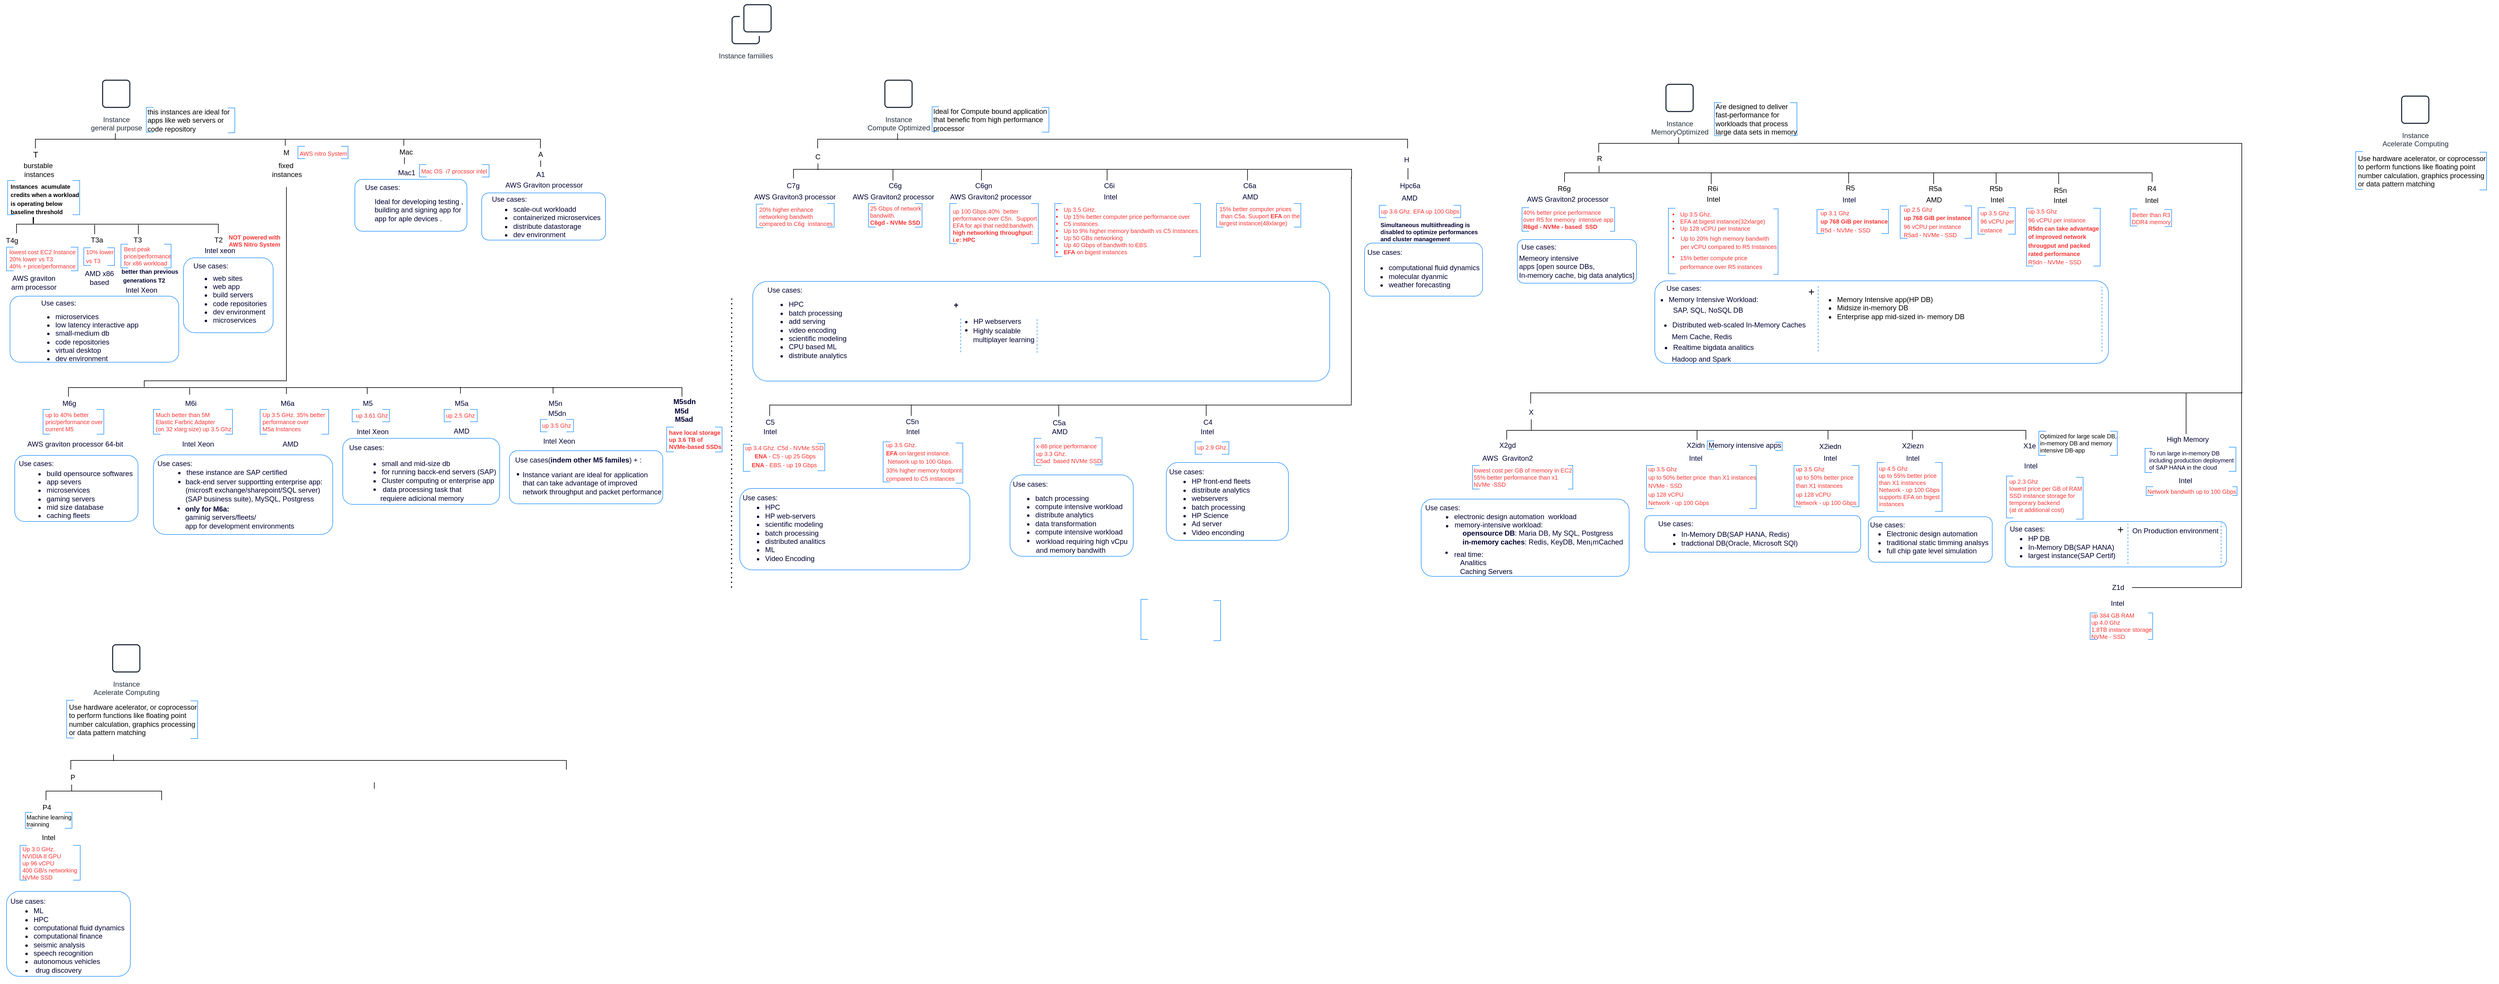 <mxfile version="20.0.1" type="github">
  <diagram id="QT1x9H8c5nNVxde7SMxW" name="Page-1">
    <mxGraphModel dx="977" dy="571" grid="1" gridSize="10" guides="1" tooltips="1" connect="1" arrows="1" fold="1" page="1" pageScale="1" pageWidth="4681" pageHeight="3300" math="0" shadow="0">
      <root>
        <mxCell id="0" />
        <mxCell id="1" parent="0" />
        <mxCell id="fkAs1J3q1xvZyUNr788a-34" value="&lt;br&gt;&lt;ul&gt;&lt;li&gt;ML&lt;/li&gt;&lt;li&gt;&lt;span style=&quot;background-color: initial;&quot;&gt;HPC&lt;/span&gt;&lt;br&gt;&lt;/li&gt;&lt;li&gt;computational fluid dynamics&lt;/li&gt;&lt;li&gt;computational finance&lt;/li&gt;&lt;li&gt;seismic analysis&lt;/li&gt;&lt;li&gt;speech recognition&lt;/li&gt;&lt;li&gt;autonomous vehicles&lt;/li&gt;&lt;li&gt;&amp;nbsp;drug discovery&lt;/li&gt;&lt;/ul&gt;" style="text;html=1;align=left;verticalAlign=middle;resizable=0;points=[];autosize=1;strokeColor=none;fillColor=none;fontSize=12;fontColor=#000033;" vertex="1" parent="1">
          <mxGeometry x="21" y="1511" width="210" height="160" as="geometry" />
        </mxCell>
        <mxCell id="1dhXSzzZDEs2TOiL5ni3-90" value="&lt;br&gt;&lt;ul&gt;&lt;li&gt;Electronic design automation&lt;/li&gt;&lt;li&gt;&lt;span style=&quot;background-color: initial;&quot;&gt;traditional static timming analsys&lt;/span&gt;&lt;/li&gt;&lt;li&gt;&lt;span style=&quot;background-color: initial;&quot;&gt;full chip gate level simulation&amp;nbsp;&lt;/span&gt;&lt;/li&gt;&lt;/ul&gt;" style="text;html=1;align=left;verticalAlign=middle;resizable=0;points=[];autosize=1;strokeColor=none;fillColor=none;fontSize=12;fontColor=#000033;" parent="1" vertex="1">
          <mxGeometry x="3162" y="871" width="230" height="90" as="geometry" />
        </mxCell>
        <mxCell id="1dhXSzzZDEs2TOiL5ni3-47" value="&lt;div style=&quot;&quot;&gt;&lt;span style=&quot;background-color: initial; color: rgb(255, 51, 51); font-size: 10px;&quot;&gt;up 3.5 Ghz&lt;/span&gt;&lt;br&gt;&lt;/div&gt;&lt;div style=&quot;&quot;&gt;&lt;span style=&quot;background-color: initial; color: rgb(255, 51, 51); font-size: 10px;&quot;&gt;up to 50% better price&amp;nbsp;&amp;nbsp;&lt;/span&gt;&lt;span style=&quot;background-color: initial; color: rgb(255, 51, 51); font-size: 10px;&quot;&gt;than X1 instances&amp;nbsp;&lt;/span&gt;&lt;/div&gt;&lt;div style=&quot;&quot;&gt;&lt;span style=&quot;background-color: initial; color: rgb(255, 51, 51); font-size: 10px;&quot;&gt;NVMe - SSD&lt;/span&gt;&lt;/div&gt;&lt;div style=&quot;&quot;&gt;&lt;font color=&quot;#ff3333&quot;&gt;&lt;span style=&quot;font-size: 10px;&quot;&gt;up 128 vCPU&lt;/span&gt;&lt;/font&gt;&lt;/div&gt;&lt;div style=&quot;&quot;&gt;&lt;font color=&quot;#ff3333&quot;&gt;&lt;span style=&quot;font-size: 10px;&quot;&gt;Network - up 100 Gbps&lt;/span&gt;&lt;/font&gt;&lt;/div&gt;" style="text;html=1;align=left;verticalAlign=middle;resizable=0;points=[];autosize=1;strokeColor=none;fillColor=none;fontSize=12;fontColor=#000033;" parent="1" vertex="1">
          <mxGeometry x="2798" y="787" width="200" height="80" as="geometry" />
        </mxCell>
        <mxCell id="1dhXSzzZDEs2TOiL5ni3-17" value="&lt;font color=&quot;#ff3333&quot; style=&quot;font-size: 10px;&quot;&gt;up 3.5 Ghz&amp;nbsp;&lt;br&gt;&lt;/font&gt;&lt;span style=&quot;color: rgb(255, 51, 51); font-size: 10px;&quot;&gt;96 vCPU per &lt;br&gt;instance&lt;/span&gt;&lt;font color=&quot;#ff3333&quot; style=&quot;font-size: 10px;&quot;&gt;&lt;br&gt;&lt;/font&gt;" style="text;html=1;align=left;verticalAlign=middle;resizable=0;points=[];autosize=1;strokeColor=none;fillColor=none;fontSize=12;fontColor=#000033;" parent="1" vertex="1">
          <mxGeometry x="3361" y="354" width="70" height="50" as="geometry" />
        </mxCell>
        <mxCell id="QvMh1-cBsOVFUleXJhPq-36" value="" style="rounded=1;whiteSpace=wrap;html=1;fontSize=12;fontColor=#000033;fillColor=none;strokeColor=#3399FF;" parent="1" vertex="1">
          <mxGeometry x="2811" y="480" width="769" height="140" as="geometry" />
        </mxCell>
        <mxCell id="QvMh1-cBsOVFUleXJhPq-41" value="&lt;ul&gt;&lt;li&gt;Distributed web-scaled In-Memory Caches&amp;nbsp;&lt;/li&gt;&lt;/ul&gt;" style="text;html=1;align=center;verticalAlign=middle;resizable=0;points=[];autosize=1;strokeColor=none;fillColor=none;fontSize=12;fontColor=#000033;" parent="1" vertex="1">
          <mxGeometry x="2795" y="535" width="280" height="40" as="geometry" />
        </mxCell>
        <mxCell id="QvMh1-cBsOVFUleXJhPq-45" value="&lt;ul&gt;&lt;li&gt;Realtime bigdata analitics&lt;/li&gt;&lt;/ul&gt;" style="text;html=1;align=center;verticalAlign=middle;resizable=0;points=[];autosize=1;strokeColor=none;fillColor=none;fontSize=12;fontColor=#000033;" parent="1" vertex="1">
          <mxGeometry x="2795" y="573" width="190" height="40" as="geometry" />
        </mxCell>
        <mxCell id="QvMh1-cBsOVFUleXJhPq-40" value="&lt;ul&gt;&lt;li&gt;&lt;font style=&quot;font-size: 12px;&quot;&gt;Memory Intensive Workload:&lt;/font&gt;&lt;/li&gt;&lt;/ul&gt;" style="text;html=1;align=center;verticalAlign=middle;resizable=0;points=[];autosize=1;strokeColor=none;fillColor=none;fontSize=12;fontColor=#000033;" parent="1" vertex="1">
          <mxGeometry x="2785" y="492" width="210" height="40" as="geometry" />
        </mxCell>
        <mxCell id="Y4munU0hI8EtiIeRVAHa-95" value="&lt;span style=&quot;color: rgb(255, 51, 51); font-size: 10px;&quot;&gt;up 3.5 Ghz. &lt;br&gt;&lt;b&gt;EFA&lt;/b&gt; on largest instance.&lt;br&gt;&amp;nbsp;Network up to 100 Gbps.&lt;br&gt;33% higher memory footprint &lt;br&gt;compared to C5 instances&lt;br&gt;&lt;/span&gt;" style="text;html=1;align=left;verticalAlign=middle;resizable=0;points=[];autosize=1;strokeColor=none;fillColor=none;fontSize=12;fontColor=#000033;" parent="1" vertex="1">
          <mxGeometry x="1506" y="746" width="140" height="80" as="geometry" />
        </mxCell>
        <mxCell id="Y4munU0hI8EtiIeRVAHa-75" value="&lt;span style=&quot;color: rgb(255, 51, 51); font-size: 10px; text-align: left;&quot;&gt;up 3.6 Ghz. EFA up 100 Gbps&lt;/span&gt;" style="text;html=1;align=center;verticalAlign=middle;resizable=0;points=[];autosize=1;strokeColor=none;fillColor=none;fontSize=12;fontColor=#000033;" parent="1" vertex="1">
          <mxGeometry x="2338" y="352" width="150" height="20" as="geometry" />
        </mxCell>
        <mxCell id="Y4munU0hI8EtiIeRVAHa-59" value="" style="rounded=1;whiteSpace=wrap;html=1;fontSize=12;fontColor=#000033;fillColor=none;strokeColor=#3399FF;" parent="1" vertex="1">
          <mxGeometry x="1282" y="481" width="978" height="169" as="geometry" />
        </mxCell>
        <mxCell id="Y4munU0hI8EtiIeRVAHa-41" value="&lt;font&gt;up 100 Gbps.40%&amp;nbsp; better &lt;br&gt;performance over C5n.&amp;nbsp; Support&lt;br&gt;EFA for api that nedd:bandwith.&lt;br&gt;&lt;/font&gt;&lt;b&gt;high networking throughput: &lt;br&gt;i.e: HPC&lt;/b&gt;" style="text;html=1;align=left;verticalAlign=middle;resizable=0;points=[];autosize=1;strokeColor=none;fillColor=none;fontSize=10;fontColor=#FF3333;" parent="1" vertex="1">
          <mxGeometry x="1619" y="351" width="160" height="70" as="geometry" />
        </mxCell>
        <mxCell id="Y4munU0hI8EtiIeRVAHa-49" value="&lt;ul&gt;&lt;li&gt;&lt;font&gt;Up 3.5 GHz. &lt;/font&gt;&lt;/li&gt;&lt;li&gt;&lt;font&gt;Up 15% better computer price performance over&lt;/font&gt;&lt;/li&gt;&lt;li&gt;&lt;font&gt;C5 instances. &lt;/font&gt;&lt;/li&gt;&lt;li&gt;&lt;font&gt;Up to 9% higher memory bandwith vs C5 Instances.&lt;/font&gt;&lt;/li&gt;&lt;li&gt;&lt;font&gt;Up 50 GBs networking&lt;/font&gt;&lt;/li&gt;&lt;li&gt;&lt;font&gt;Up 40 Gbps of bandwith to EBS&lt;/font&gt;&lt;/li&gt;&lt;li&gt;&lt;font&gt;&lt;b&gt;EFA&lt;/b&gt; on bigest instances&lt;/font&gt;&lt;/li&gt;&lt;/ul&gt;" style="text;html=1;align=left;verticalAlign=middle;resizable=0;points=[];autosize=1;strokeColor=none;fillColor=none;fontSize=10;fontColor=#FF3333;" parent="1" vertex="1">
          <mxGeometry x="1767.27" y="340" width="290" height="110" as="geometry" />
        </mxCell>
        <mxCell id="JC6SgRXy9MHT9SMiRejr-31" value="" style="rounded=1;whiteSpace=wrap;html=1;fontSize=12;fontColor=#000033;fillColor=none;strokeColor=#3399FF;" parent="1" vertex="1">
          <mxGeometry x="317" y="441" width="152" height="127" as="geometry" />
        </mxCell>
        <mxCell id="JC6SgRXy9MHT9SMiRejr-28" value="" style="rounded=1;whiteSpace=wrap;html=1;fontSize=12;fontColor=#000033;fillColor=none;strokeColor=#3399FF;" parent="1" vertex="1">
          <mxGeometry x="23" y="506" width="286" height="112" as="geometry" />
        </mxCell>
        <mxCell id="_8k46CDn7pCFzb-syn-X-2" value="Instance famiilies" style="sketch=0;outlineConnect=0;fontColor=#232F3E;gradientColor=none;strokeColor=#232F3E;fillColor=#ffffff;dashed=0;verticalLabelPosition=bottom;verticalAlign=top;align=center;html=1;fontSize=12;fontStyle=0;aspect=fixed;shape=mxgraph.aws4.resourceIcon;resIcon=mxgraph.aws4.instance;" parent="1" vertex="1">
          <mxGeometry x="1240" y="25" width="60" height="60" as="geometry" />
        </mxCell>
        <mxCell id="_8k46CDn7pCFzb-syn-X-3" value="" style="sketch=0;outlineConnect=0;fontColor=#232F3E;gradientColor=none;strokeColor=#232F3E;fillColor=#ffffff;dashed=0;verticalLabelPosition=bottom;verticalAlign=top;align=center;html=1;fontSize=12;fontStyle=0;aspect=fixed;shape=mxgraph.aws4.resourceIcon;resIcon=mxgraph.aws4.instance;" parent="1" vertex="1">
          <mxGeometry x="1260" y="5" width="60" height="60" as="geometry" />
        </mxCell>
        <mxCell id="_8k46CDn7pCFzb-syn-X-4" value="Instance&lt;br&gt;general purpose" style="sketch=0;outlineConnect=0;fontColor=#232F3E;gradientColor=none;strokeColor=#232F3E;fillColor=#ffffff;dashed=0;verticalLabelPosition=bottom;verticalAlign=top;align=center;html=1;fontSize=12;fontStyle=0;aspect=fixed;shape=mxgraph.aws4.resourceIcon;resIcon=mxgraph.aws4.instance;" parent="1" vertex="1">
          <mxGeometry x="173" y="133" width="60" height="60" as="geometry" />
        </mxCell>
        <mxCell id="_8k46CDn7pCFzb-syn-X-5" value="" style="shape=partialRectangle;whiteSpace=wrap;html=1;bottom=1;right=1;left=1;top=0;fillColor=none;routingCenterX=-0.5;rotation=-180;direction=east;" parent="1" vertex="1">
          <mxGeometry x="66" y="240" width="856" height="15" as="geometry" />
        </mxCell>
        <mxCell id="_8k46CDn7pCFzb-syn-X-6" value="" style="line;strokeWidth=1;direction=south;html=1;" parent="1" vertex="1">
          <mxGeometry x="201" y="230" width="1" height="11" as="geometry" />
        </mxCell>
        <mxCell id="_8k46CDn7pCFzb-syn-X-7" value="" style="line;strokeWidth=1;direction=south;html=1;" parent="1" vertex="1">
          <mxGeometry x="489" y="240" width="1" height="11" as="geometry" />
        </mxCell>
        <mxCell id="_8k46CDn7pCFzb-syn-X-9" value="&lt;font style=&quot;font-size: 14px;&quot;&gt;T&lt;/font&gt;" style="text;html=1;align=center;verticalAlign=middle;resizable=0;points=[];autosize=1;strokeColor=none;fillColor=none;" parent="1" vertex="1">
          <mxGeometry x="56" y="256" width="20" height="20" as="geometry" />
        </mxCell>
        <mxCell id="_8k46CDn7pCFzb-syn-X-10" value="M" style="text;html=1;align=center;verticalAlign=middle;resizable=0;points=[];autosize=1;strokeColor=none;fillColor=none;fontSize=12;" parent="1" vertex="1">
          <mxGeometry x="476" y="253" width="30" height="20" as="geometry" />
        </mxCell>
        <mxCell id="_8k46CDn7pCFzb-syn-X-11" value="Mac" style="text;html=1;align=center;verticalAlign=middle;resizable=0;points=[];autosize=1;strokeColor=none;fillColor=none;fontSize=12;" parent="1" vertex="1">
          <mxGeometry x="674" y="252" width="40" height="20" as="geometry" />
        </mxCell>
        <mxCell id="_8k46CDn7pCFzb-syn-X-12" value="A" style="text;html=1;align=center;verticalAlign=middle;resizable=0;points=[];autosize=1;strokeColor=none;fillColor=none;fontSize=12;" parent="1" vertex="1">
          <mxGeometry x="912" y="256" width="20" height="20" as="geometry" />
        </mxCell>
        <mxCell id="_8k46CDn7pCFzb-syn-X-15" value="&lt;font style=&quot;font-size: 12px;&quot;&gt;burstable&amp;nbsp;&lt;br style=&quot;font-size: 12px;&quot;&gt;instances&lt;br style=&quot;font-size: 12px;&quot;&gt;&lt;/font&gt;" style="text;html=1;align=center;verticalAlign=middle;resizable=0;points=[];autosize=1;strokeColor=none;fillColor=none;fontSize=12;" parent="1" vertex="1">
          <mxGeometry x="37" y="277" width="70" height="30" as="geometry" />
        </mxCell>
        <mxCell id="_8k46CDn7pCFzb-syn-X-16" value="" style="shape=partialRectangle;whiteSpace=wrap;html=1;bottom=1;right=1;left=1;top=0;fillColor=none;routingCenterX=-0.5;rotation=-180;direction=east;" parent="1" vertex="1">
          <mxGeometry x="34" y="384" width="342" height="15" as="geometry" />
        </mxCell>
        <mxCell id="_8k46CDn7pCFzb-syn-X-17" value="" style="line;strokeWidth=2;direction=south;html=1;" parent="1" vertex="1">
          <mxGeometry x="62" y="372" width="1" height="11" as="geometry" />
        </mxCell>
        <mxCell id="_8k46CDn7pCFzb-syn-X-18" value="" style="line;strokeWidth=1;direction=south;html=1;" parent="1" vertex="1">
          <mxGeometry x="166" y="385" width="1" height="16" as="geometry" />
        </mxCell>
        <mxCell id="_8k46CDn7pCFzb-syn-X-22" value="T4g" style="text;html=1;align=center;verticalAlign=middle;resizable=0;points=[];autosize=1;strokeColor=none;fillColor=none;fontSize=12;" parent="1" vertex="1">
          <mxGeometry x="6" y="402" width="40" height="20" as="geometry" />
        </mxCell>
        <mxCell id="_8k46CDn7pCFzb-syn-X-23" value="T3a" style="text;html=1;align=center;verticalAlign=middle;resizable=0;points=[];autosize=1;strokeColor=none;fillColor=none;fontSize=12;" parent="1" vertex="1">
          <mxGeometry x="150" y="401" width="40" height="20" as="geometry" />
        </mxCell>
        <mxCell id="_8k46CDn7pCFzb-syn-X-24" value="T3" style="text;html=1;align=center;verticalAlign=middle;resizable=0;points=[];autosize=1;strokeColor=none;fillColor=none;fontSize=12;" parent="1" vertex="1">
          <mxGeometry x="224" y="401" width="30" height="20" as="geometry" />
        </mxCell>
        <mxCell id="_8k46CDn7pCFzb-syn-X-25" value="T2" style="text;html=1;align=center;verticalAlign=middle;resizable=0;points=[];autosize=1;strokeColor=none;fillColor=none;fontSize=12;" parent="1" vertex="1">
          <mxGeometry x="360.5" y="401" width="30" height="20" as="geometry" />
        </mxCell>
        <mxCell id="_8k46CDn7pCFzb-syn-X-26" value="" style="line;strokeWidth=1;direction=south;html=1;" parent="1" vertex="1">
          <mxGeometry x="240" y="385" width="1" height="16" as="geometry" />
        </mxCell>
        <mxCell id="JC6SgRXy9MHT9SMiRejr-1" value="&lt;font style=&quot;font-size: 10px;&quot;&gt;&lt;b&gt;Instances&amp;nbsp; acumulate &lt;br&gt;credits when a workload&amp;nbsp;&lt;br&gt;is operating below &lt;br&gt;baseline threshold&lt;/b&gt;&lt;/font&gt;" style="text;html=1;align=left;verticalAlign=middle;resizable=0;points=[];autosize=1;strokeColor=none;fillColor=none;" parent="1" vertex="1">
          <mxGeometry x="22" y="306" width="130" height="70" as="geometry" />
        </mxCell>
        <mxCell id="JC6SgRXy9MHT9SMiRejr-3" value="" style="strokeWidth=1;html=1;shape=mxgraph.flowchart.annotation_1;align=left;pointerEvents=1;fontColor=#000033;fillColor=none;direction=west;strokeColor=#3399FF;" parent="1" vertex="1">
          <mxGeometry x="129" y="310" width="12" height="58" as="geometry" />
        </mxCell>
        <mxCell id="JC6SgRXy9MHT9SMiRejr-4" value="" style="strokeWidth=1;html=1;shape=mxgraph.flowchart.annotation_1;align=left;pointerEvents=1;fontColor=#000033;fillColor=none;strokeColor=#3399FF;" parent="1" vertex="1">
          <mxGeometry x="17" y="423" width="12" height="40" as="geometry" />
        </mxCell>
        <mxCell id="JC6SgRXy9MHT9SMiRejr-5" value="" style="strokeWidth=1;html=1;shape=mxgraph.flowchart.annotation_1;align=left;pointerEvents=1;fontColor=#000033;fillColor=none;strokeColor=#3399FF;" parent="1" vertex="1">
          <mxGeometry x="19" y="310" width="12" height="58" as="geometry" />
        </mxCell>
        <mxCell id="JC6SgRXy9MHT9SMiRejr-7" value="&lt;font color=&quot;#ff3333&quot;&gt;lowest cost EC2 Instance&lt;br&gt;20% lower vs T3&lt;br&gt;40% + price/performance&lt;/font&gt;" style="text;html=1;align=left;verticalAlign=middle;resizable=0;points=[];autosize=1;strokeColor=none;fillColor=none;fontSize=10;" parent="1" vertex="1">
          <mxGeometry x="20" y="423" width="130" height="40" as="geometry" />
        </mxCell>
        <mxCell id="JC6SgRXy9MHT9SMiRejr-8" value="" style="strokeWidth=1;html=1;shape=mxgraph.flowchart.annotation_1;align=left;pointerEvents=1;fontColor=#000033;fillColor=none;direction=west;strokeColor=#3399FF;" parent="1" vertex="1">
          <mxGeometry x="126" y="423" width="12" height="40" as="geometry" />
        </mxCell>
        <mxCell id="JC6SgRXy9MHT9SMiRejr-10" value="AWS graviton &lt;br&gt;arm processor" style="text;html=1;align=center;verticalAlign=middle;resizable=0;points=[];autosize=1;strokeColor=none;fillColor=none;fontSize=12;fontColor=#000033;" parent="1" vertex="1">
          <mxGeometry x="18" y="468" width="90" height="30" as="geometry" />
        </mxCell>
        <mxCell id="JC6SgRXy9MHT9SMiRejr-13" value="" style="strokeWidth=1;html=1;shape=mxgraph.flowchart.annotation_1;align=left;pointerEvents=1;fontColor=#000033;fillColor=none;strokeColor=#3399FF;" parent="1" vertex="1">
          <mxGeometry x="148" y="424" width="12" height="30" as="geometry" />
        </mxCell>
        <mxCell id="JC6SgRXy9MHT9SMiRejr-14" value="" style="strokeWidth=1;html=1;shape=mxgraph.flowchart.annotation_1;align=left;pointerEvents=1;fontColor=#000033;fillColor=none;direction=west;strokeColor=#3399FF;" parent="1" vertex="1">
          <mxGeometry x="188" y="424" width="12" height="30" as="geometry" />
        </mxCell>
        <mxCell id="JC6SgRXy9MHT9SMiRejr-15" value="&lt;font color=&quot;#ff3333&quot; style=&quot;font-size: 10px;&quot;&gt;10% lower &lt;br&gt;vs T3&lt;/font&gt;" style="text;html=1;align=left;verticalAlign=middle;resizable=0;points=[];autosize=1;strokeColor=none;fillColor=none;fontSize=12;fontColor=#000033;" parent="1" vertex="1">
          <mxGeometry x="150" y="418" width="60" height="40" as="geometry" />
        </mxCell>
        <mxCell id="JC6SgRXy9MHT9SMiRejr-16" value="Best peak &lt;br&gt;price/performance&lt;br&gt;for x86 workload" style="text;html=1;align=left;verticalAlign=middle;resizable=0;points=[];autosize=1;strokeColor=none;fillColor=none;fontSize=10;fontColor=#FF3333;" parent="1" vertex="1">
          <mxGeometry x="214" y="418" width="100" height="40" as="geometry" />
        </mxCell>
        <mxCell id="JC6SgRXy9MHT9SMiRejr-18" value="&lt;font style=&quot;font-size: 12px;&quot; color=&quot;#000033&quot;&gt;AMD x86&lt;br&gt;based&lt;br&gt;&lt;/font&gt;" style="text;html=1;align=center;verticalAlign=middle;resizable=0;points=[];autosize=1;strokeColor=none;fillColor=none;fontSize=10;fontColor=#FF3333;" parent="1" vertex="1">
          <mxGeometry x="144" y="460" width="60" height="30" as="geometry" />
        </mxCell>
        <mxCell id="JC6SgRXy9MHT9SMiRejr-19" value="Intel Xeon&amp;nbsp;" style="text;html=1;align=center;verticalAlign=middle;resizable=0;points=[];autosize=1;strokeColor=none;fillColor=none;fontSize=12;fontColor=#000033;" parent="1" vertex="1">
          <mxGeometry x="212" y="486" width="70" height="20" as="geometry" />
        </mxCell>
        <mxCell id="JC6SgRXy9MHT9SMiRejr-20" value="" style="strokeWidth=1;html=1;shape=mxgraph.flowchart.annotation_1;align=left;pointerEvents=1;fontColor=#000033;fillColor=none;strokeColor=#3399FF;" parent="1" vertex="1">
          <mxGeometry x="211" y="418" width="12" height="40" as="geometry" />
        </mxCell>
        <mxCell id="JC6SgRXy9MHT9SMiRejr-21" value="" style="strokeWidth=1;html=1;shape=mxgraph.flowchart.annotation_1;align=left;pointerEvents=1;fontColor=#000033;fillColor=none;direction=west;strokeColor=#3399FF;" parent="1" vertex="1">
          <mxGeometry x="284" y="418" width="12" height="40" as="geometry" />
        </mxCell>
        <mxCell id="JC6SgRXy9MHT9SMiRejr-22" value="Intel xeon&amp;nbsp;" style="text;html=1;align=center;verticalAlign=middle;resizable=0;points=[];autosize=1;strokeColor=none;fillColor=none;fontSize=12;fontColor=#000033;" parent="1" vertex="1">
          <mxGeometry x="345" y="419" width="70" height="20" as="geometry" />
        </mxCell>
        <mxCell id="JC6SgRXy9MHT9SMiRejr-24" value="&lt;font style=&quot;font-size: 10px;&quot;&gt;better than previous&lt;br&gt;&amp;nbsp;generations T2&lt;/font&gt;" style="text;html=1;align=left;verticalAlign=middle;resizable=0;points=[];autosize=1;strokeColor=none;fillColor=none;fontSize=12;fontColor=#000033;fontStyle=1" parent="1" vertex="1">
          <mxGeometry x="210" y="451" width="110" height="40" as="geometry" />
        </mxCell>
        <mxCell id="JC6SgRXy9MHT9SMiRejr-26" value="&lt;br&gt;&lt;ul&gt;&lt;li&gt;microservices&lt;/li&gt;&lt;li&gt;low latency interactive app&lt;/li&gt;&lt;li&gt;small-medium db&lt;/li&gt;&lt;li&gt;code repositories&lt;/li&gt;&lt;li&gt;virtual desktop&lt;/li&gt;&lt;li&gt;dev environment&lt;/li&gt;&lt;/ul&gt;" style="text;html=1;align=left;verticalAlign=middle;resizable=0;points=[];autosize=1;strokeColor=none;fillColor=none;fontSize=12;fontColor=#000033;" parent="1" vertex="1">
          <mxGeometry x="58" y="504" width="200" height="130" as="geometry" />
        </mxCell>
        <mxCell id="JC6SgRXy9MHT9SMiRejr-27" value="Use cases:" style="text;html=1;align=center;verticalAlign=middle;resizable=0;points=[];autosize=1;strokeColor=none;fillColor=none;fontSize=12;fontColor=#000033;" parent="1" vertex="1">
          <mxGeometry x="70" y="508" width="70" height="20" as="geometry" />
        </mxCell>
        <mxCell id="JC6SgRXy9MHT9SMiRejr-29" value="&lt;br&gt;&lt;ul&gt;&lt;li&gt;web sites&lt;/li&gt;&lt;li&gt;web app&lt;/li&gt;&lt;li&gt;build servers&lt;/li&gt;&lt;li&gt;code repositories&lt;/li&gt;&lt;li&gt;dev environment&lt;/li&gt;&lt;li&gt;microservices&lt;/li&gt;&lt;/ul&gt;" style="text;html=1;align=left;verticalAlign=middle;resizable=0;points=[];autosize=1;strokeColor=none;fillColor=none;fontSize=12;fontColor=#000033;" parent="1" vertex="1">
          <mxGeometry x="325" y="439" width="150" height="130" as="geometry" />
        </mxCell>
        <mxCell id="JC6SgRXy9MHT9SMiRejr-30" value="Use cases:" style="text;html=1;align=center;verticalAlign=middle;resizable=0;points=[];autosize=1;strokeColor=none;fillColor=none;fontSize=12;fontColor=#000033;" parent="1" vertex="1">
          <mxGeometry x="328" y="445" width="70" height="20" as="geometry" />
        </mxCell>
        <mxCell id="JC6SgRXy9MHT9SMiRejr-33" value="&lt;font style=&quot;font-size: 12px;&quot;&gt;fixed&amp;nbsp;&lt;br style=&quot;font-size: 12px;&quot;&gt;instances&lt;br style=&quot;font-size: 12px;&quot;&gt;&lt;/font&gt;" style="text;html=1;align=center;verticalAlign=middle;resizable=0;points=[];autosize=1;strokeColor=none;fillColor=none;fontSize=12;" parent="1" vertex="1">
          <mxGeometry x="456.5" y="277" width="70" height="30" as="geometry" />
        </mxCell>
        <mxCell id="JC6SgRXy9MHT9SMiRejr-34" value="" style="shape=partialRectangle;whiteSpace=wrap;html=1;bottom=1;right=1;left=1;top=0;fillColor=none;routingCenterX=-0.5;rotation=-180;direction=east;" parent="1" vertex="1">
          <mxGeometry x="122" y="661" width="1040" height="15" as="geometry" />
        </mxCell>
        <mxCell id="JC6SgRXy9MHT9SMiRejr-35" value="" style="line;strokeWidth=1;direction=south;html=1;" parent="1" vertex="1">
          <mxGeometry x="491" y="321" width="1" height="329" as="geometry" />
        </mxCell>
        <mxCell id="JC6SgRXy9MHT9SMiRejr-36" value="" style="line;strokeWidth=1;direction=west;html=1;" parent="1" vertex="1">
          <mxGeometry x="250" y="649" width="242" height="1" as="geometry" />
        </mxCell>
        <mxCell id="JC6SgRXy9MHT9SMiRejr-37" value="M5" style="text;html=1;align=center;verticalAlign=middle;resizable=0;points=[];autosize=1;strokeColor=none;fillColor=none;fontSize=12;fontColor=#000033;" parent="1" vertex="1">
          <mxGeometry x="613.5" y="678" width="30" height="20" as="geometry" />
        </mxCell>
        <mxCell id="JC6SgRXy9MHT9SMiRejr-44" value="" style="rounded=1;whiteSpace=wrap;html=1;fontSize=12;fontColor=#000033;fillColor=none;strokeColor=#3399FF;" parent="1" vertex="1">
          <mxGeometry x="587" y="747" width="266" height="112" as="geometry" />
        </mxCell>
        <mxCell id="JC6SgRXy9MHT9SMiRejr-45" value="&lt;br&gt;&lt;ul&gt;&lt;li&gt;small and mid-size db&lt;/li&gt;&lt;li&gt;&lt;span style=&quot;background-color: initial;&quot;&gt;for running bacck-end servers (SAP)&lt;/span&gt;&lt;br&gt;&lt;/li&gt;&lt;li&gt;Cluster computing or enterprise app&lt;/li&gt;&lt;li&gt;&lt;br&gt;&lt;/li&gt;&lt;/ul&gt;" style="text;html=1;align=left;verticalAlign=middle;resizable=0;points=[];autosize=1;strokeColor=none;fillColor=none;fontSize=12;fontColor=#000033;" parent="1" vertex="1">
          <mxGeometry x="611" y="754" width="250" height="100" as="geometry" />
        </mxCell>
        <mxCell id="JC6SgRXy9MHT9SMiRejr-46" value="Use cases:" style="text;html=1;align=center;verticalAlign=middle;resizable=0;points=[];autosize=1;strokeColor=none;fillColor=none;fontSize=12;fontColor=#000033;" parent="1" vertex="1">
          <mxGeometry x="592" y="753" width="70" height="20" as="geometry" />
        </mxCell>
        <mxCell id="JC6SgRXy9MHT9SMiRejr-47" value="&lt;span style=&quot;text-align: left; background-color: initial;&quot;&gt;data processing task that &lt;br&gt;requiere adicional memory&lt;/span&gt;" style="text;html=1;align=center;verticalAlign=middle;resizable=0;points=[];autosize=1;strokeColor=none;fillColor=none;fontSize=12;fontColor=#000033;" parent="1" vertex="1">
          <mxGeometry x="641" y="826" width="160" height="30" as="geometry" />
        </mxCell>
        <mxCell id="JC6SgRXy9MHT9SMiRejr-48" value="Intel Xeon&amp;nbsp;" style="text;html=1;align=center;verticalAlign=middle;resizable=0;points=[];autosize=1;strokeColor=none;fillColor=none;fontSize=12;fontColor=#000033;" parent="1" vertex="1">
          <mxGeometry x="603.5" y="726" width="70" height="20" as="geometry" />
        </mxCell>
        <mxCell id="JC6SgRXy9MHT9SMiRejr-49" value="M5a" style="text;html=1;align=center;verticalAlign=middle;resizable=0;points=[];autosize=1;strokeColor=none;fillColor=none;fontSize=12;fontColor=#000033;" parent="1" vertex="1">
          <mxGeometry x="767.5" y="678" width="40" height="20" as="geometry" />
        </mxCell>
        <mxCell id="JC6SgRXy9MHT9SMiRejr-53" value="AMD" style="text;html=1;align=center;verticalAlign=middle;resizable=0;points=[];autosize=1;strokeColor=none;fillColor=none;fontSize=12;fontColor=#000033;" parent="1" vertex="1">
          <mxGeometry x="767.5" y="725" width="40" height="20" as="geometry" />
        </mxCell>
        <mxCell id="JC6SgRXy9MHT9SMiRejr-58" value="M5n" style="text;html=1;align=center;verticalAlign=middle;resizable=0;points=[];autosize=1;strokeColor=none;fillColor=none;fontSize=12;fontColor=#000033;" parent="1" vertex="1">
          <mxGeometry x="926.5" y="678" width="40" height="20" as="geometry" />
        </mxCell>
        <mxCell id="JC6SgRXy9MHT9SMiRejr-59" value="M5dn" style="text;html=1;align=center;verticalAlign=middle;resizable=0;points=[];autosize=1;strokeColor=none;fillColor=none;fontSize=12;fontColor=#000033;" parent="1" vertex="1">
          <mxGeometry x="924.5" y="695" width="50" height="20" as="geometry" />
        </mxCell>
        <mxCell id="JC6SgRXy9MHT9SMiRejr-60" value="Intel Xeon&amp;nbsp;" style="text;html=1;align=center;verticalAlign=middle;resizable=0;points=[];autosize=1;strokeColor=none;fillColor=none;fontSize=12;fontColor=#000033;" parent="1" vertex="1">
          <mxGeometry x="919.5" y="742" width="70" height="20" as="geometry" />
        </mxCell>
        <mxCell id="JC6SgRXy9MHT9SMiRejr-64" value="" style="rounded=1;whiteSpace=wrap;html=1;fontSize=12;fontColor=#000033;fillColor=none;strokeColor=#3399FF;" parent="1" vertex="1">
          <mxGeometry x="869.5" y="768" width="260" height="90" as="geometry" />
        </mxCell>
        <mxCell id="JC6SgRXy9MHT9SMiRejr-65" value="Instance variant are ideal for application &lt;br&gt;that can take advantage of improved &lt;br&gt;network throughput and packet performance&amp;nbsp;" style="text;html=1;align=left;verticalAlign=middle;resizable=0;points=[];autosize=1;strokeColor=none;fillColor=none;fontSize=12;fontColor=#000033;" parent="1" vertex="1">
          <mxGeometry x="889.5" y="798" width="250" height="50" as="geometry" />
        </mxCell>
        <mxCell id="JC6SgRXy9MHT9SMiRejr-66" value="Use cases(&lt;b&gt;indem other M5 familes&lt;/b&gt;) + :" style="text;html=1;align=center;verticalAlign=middle;resizable=0;points=[];autosize=1;strokeColor=none;fillColor=none;fontSize=12;fontColor=#000033;" parent="1" vertex="1">
          <mxGeometry x="870.5" y="774" width="230" height="20" as="geometry" />
        </mxCell>
        <mxCell id="JC6SgRXy9MHT9SMiRejr-67" value="M6i" style="text;html=1;align=center;verticalAlign=middle;resizable=0;points=[];autosize=1;strokeColor=none;fillColor=none;fontSize=12;fontColor=#000033;" parent="1" vertex="1">
          <mxGeometry x="314" y="678" width="30" height="20" as="geometry" />
        </mxCell>
        <mxCell id="JC6SgRXy9MHT9SMiRejr-69" value="&lt;font color=&quot;#ff3333&quot;&gt;Much better than 5M&amp;nbsp;&lt;br&gt;Elastic Farbric Adapter&amp;nbsp;&lt;br&gt;(on 32 xlarg size) up 3.5 Ghz&lt;br&gt;&lt;/font&gt;" style="text;html=1;align=left;verticalAlign=middle;resizable=0;points=[];autosize=1;strokeColor=none;fillColor=none;fontSize=10;" parent="1" vertex="1">
          <mxGeometry x="268" y="699" width="140" height="40" as="geometry" />
        </mxCell>
        <mxCell id="JC6SgRXy9MHT9SMiRejr-70" value="" style="strokeWidth=1;html=1;shape=mxgraph.flowchart.annotation_1;align=left;pointerEvents=1;fontColor=#000033;fillColor=none;strokeColor=#3399FF;" parent="1" vertex="1">
          <mxGeometry x="266" y="698" width="12" height="42" as="geometry" />
        </mxCell>
        <mxCell id="JC6SgRXy9MHT9SMiRejr-71" value="" style="strokeWidth=1;html=1;shape=mxgraph.flowchart.annotation_1;align=left;pointerEvents=1;fontColor=#000033;fillColor=none;direction=west;strokeColor=#3399FF;" parent="1" vertex="1">
          <mxGeometry x="388" y="698" width="12" height="42" as="geometry" />
        </mxCell>
        <mxCell id="JC6SgRXy9MHT9SMiRejr-73" value="Intel Xeon&amp;nbsp;" style="text;html=1;align=center;verticalAlign=middle;resizable=0;points=[];autosize=1;strokeColor=none;fillColor=none;fontSize=12;fontColor=#000033;" parent="1" vertex="1">
          <mxGeometry x="308" y="747" width="70" height="20" as="geometry" />
        </mxCell>
        <mxCell id="JC6SgRXy9MHT9SMiRejr-74" value="" style="rounded=1;whiteSpace=wrap;html=1;fontSize=12;fontColor=#000033;fillColor=none;strokeColor=#3399FF;" parent="1" vertex="1">
          <mxGeometry x="266" y="775" width="304" height="135" as="geometry" />
        </mxCell>
        <mxCell id="JC6SgRXy9MHT9SMiRejr-75" value="&lt;br&gt;&lt;ul&gt;&lt;li&gt;these instance are SAP certified&lt;/li&gt;&lt;li&gt;&lt;br&gt;&lt;/li&gt;&lt;/ul&gt;" style="text;html=1;align=left;verticalAlign=middle;resizable=0;points=[];autosize=1;strokeColor=none;fillColor=none;fontSize=12;fontColor=#000033;" parent="1" vertex="1">
          <mxGeometry x="280" y="770" width="230" height="70" as="geometry" />
        </mxCell>
        <mxCell id="JC6SgRXy9MHT9SMiRejr-76" value="Use cases:" style="text;html=1;align=center;verticalAlign=middle;resizable=0;points=[];autosize=1;strokeColor=none;fillColor=none;fontSize=12;fontColor=#000033;" parent="1" vertex="1">
          <mxGeometry x="267" y="780" width="70" height="20" as="geometry" />
        </mxCell>
        <mxCell id="JC6SgRXy9MHT9SMiRejr-77" value="&lt;div style=&quot;text-align: left;&quot;&gt;&lt;span style=&quot;background-color: initial;&quot;&gt;back-end server supportting enterprise app:&lt;/span&gt;&lt;/div&gt;&lt;div style=&quot;text-align: left;&quot;&gt;&lt;span style=&quot;background-color: initial;&quot;&gt;(microsft exchange/sharepoint/SQL server)&lt;/span&gt;&lt;/div&gt;&lt;div style=&quot;text-align: left;&quot;&gt;&lt;span style=&quot;background-color: initial;&quot;&gt;(SAP business suite), MySQL, Postgress&amp;nbsp;&lt;/span&gt;&lt;/div&gt;" style="text;html=1;align=center;verticalAlign=middle;resizable=0;points=[];autosize=1;strokeColor=none;fillColor=none;fontSize=12;fontColor=#000033;" parent="1" vertex="1">
          <mxGeometry x="311" y="810" width="250" height="50" as="geometry" />
        </mxCell>
        <mxCell id="JC6SgRXy9MHT9SMiRejr-78" value="M6g" style="text;html=1;align=center;verticalAlign=middle;resizable=0;points=[];autosize=1;strokeColor=none;fillColor=none;fontSize=12;fontColor=#000033;" parent="1" vertex="1">
          <mxGeometry x="103" y="678" width="40" height="20" as="geometry" />
        </mxCell>
        <mxCell id="JC6SgRXy9MHT9SMiRejr-79" value="&lt;font color=&quot;#ff3333&quot;&gt;up to 40% better&lt;br&gt;pric/performance over &lt;br&gt;current M5&lt;br&gt;&lt;/font&gt;" style="text;html=1;align=left;verticalAlign=middle;resizable=0;points=[];autosize=1;strokeColor=none;fillColor=none;fontSize=10;" parent="1" vertex="1">
          <mxGeometry x="81" y="699" width="110" height="40" as="geometry" />
        </mxCell>
        <mxCell id="JC6SgRXy9MHT9SMiRejr-80" value="" style="strokeWidth=1;html=1;shape=mxgraph.flowchart.annotation_1;align=left;pointerEvents=1;fontColor=#000033;fillColor=none;strokeColor=#3399FF;" parent="1" vertex="1">
          <mxGeometry x="79" y="698" width="12" height="42" as="geometry" />
        </mxCell>
        <mxCell id="JC6SgRXy9MHT9SMiRejr-81" value="" style="strokeWidth=1;html=1;shape=mxgraph.flowchart.annotation_1;align=left;pointerEvents=1;fontColor=#000033;fillColor=none;direction=west;strokeColor=#3399FF;" parent="1" vertex="1">
          <mxGeometry x="170" y="698" width="12" height="42" as="geometry" />
        </mxCell>
        <mxCell id="JC6SgRXy9MHT9SMiRejr-82" value="AWS graviton processor 64-bit" style="text;html=1;align=center;verticalAlign=middle;resizable=0;points=[];autosize=1;strokeColor=none;fillColor=none;fontSize=12;fontColor=#000033;" parent="1" vertex="1">
          <mxGeometry x="43" y="747" width="180" height="20" as="geometry" />
        </mxCell>
        <mxCell id="JC6SgRXy9MHT9SMiRejr-83" value="" style="rounded=1;whiteSpace=wrap;html=1;fontSize=12;fontColor=#000033;fillColor=none;strokeColor=#3399FF;" parent="1" vertex="1">
          <mxGeometry x="31" y="776" width="209" height="112" as="geometry" />
        </mxCell>
        <mxCell id="JC6SgRXy9MHT9SMiRejr-84" value="&lt;br&gt;&lt;ul&gt;&lt;li&gt;build opensource softwares&lt;/li&gt;&lt;li&gt;app severs&lt;/li&gt;&lt;li&gt;microservices&lt;/li&gt;&lt;li&gt;gaming servers&lt;/li&gt;&lt;li&gt;mid size database&lt;/li&gt;&lt;li&gt;caching fleets&amp;nbsp;&lt;/li&gt;&lt;/ul&gt;" style="text;html=1;align=left;verticalAlign=middle;resizable=0;points=[];autosize=1;strokeColor=none;fillColor=none;fontSize=12;fontColor=#000033;" parent="1" vertex="1">
          <mxGeometry x="43" y="770" width="200" height="130" as="geometry" />
        </mxCell>
        <mxCell id="JC6SgRXy9MHT9SMiRejr-85" value="Use cases:" style="text;html=1;align=center;verticalAlign=middle;resizable=0;points=[];autosize=1;strokeColor=none;fillColor=none;fontSize=12;fontColor=#000033;" parent="1" vertex="1">
          <mxGeometry x="32" y="780" width="70" height="20" as="geometry" />
        </mxCell>
        <mxCell id="JC6SgRXy9MHT9SMiRejr-87" value="&lt;font color=&quot;#ff3333&quot;&gt;AWS nitro System&amp;nbsp;&lt;br&gt;&lt;/font&gt;" style="text;html=1;align=left;verticalAlign=middle;resizable=0;points=[];autosize=1;strokeColor=none;fillColor=none;fontSize=10;" parent="1" vertex="1">
          <mxGeometry x="512" y="254" width="100" height="20" as="geometry" />
        </mxCell>
        <mxCell id="JC6SgRXy9MHT9SMiRejr-88" value="" style="strokeWidth=1;html=1;shape=mxgraph.flowchart.annotation_1;align=left;pointerEvents=1;fontColor=#000033;fillColor=none;strokeColor=#3399FF;" parent="1" vertex="1">
          <mxGeometry x="511" y="252" width="12" height="21" as="geometry" />
        </mxCell>
        <mxCell id="JC6SgRXy9MHT9SMiRejr-89" value="" style="strokeWidth=1;html=1;shape=mxgraph.flowchart.annotation_1;align=left;pointerEvents=1;fontColor=#000033;fillColor=none;direction=west;strokeColor=#3399FF;" parent="1" vertex="1">
          <mxGeometry x="584" y="252" width="12" height="21" as="geometry" />
        </mxCell>
        <mxCell id="JC6SgRXy9MHT9SMiRejr-100" value="" style="strokeWidth=1;html=1;shape=mxgraph.flowchart.annotation_1;align=left;pointerEvents=1;fontColor=#000033;fillColor=none;strokeColor=#3399FF;" parent="1" vertex="1">
          <mxGeometry x="922" y="715" width="12" height="21" as="geometry" />
        </mxCell>
        <mxCell id="JC6SgRXy9MHT9SMiRejr-101" value="" style="strokeWidth=1;html=1;shape=mxgraph.flowchart.annotation_1;align=left;pointerEvents=1;fontColor=#000033;fillColor=none;direction=west;strokeColor=#3399FF;" parent="1" vertex="1">
          <mxGeometry x="966" y="715" width="12" height="21" as="geometry" />
        </mxCell>
        <mxCell id="JC6SgRXy9MHT9SMiRejr-102" value="&lt;span style=&quot;color: rgb(255, 51, 51); font-size: 10px; text-align: left;&quot;&gt;up 3.5 Ghz&lt;/span&gt;" style="text;html=1;align=center;verticalAlign=middle;resizable=0;points=[];autosize=1;strokeColor=none;fillColor=none;fontSize=12;fontColor=#000033;" parent="1" vertex="1">
          <mxGeometry x="919" y="715" width="60" height="20" as="geometry" />
        </mxCell>
        <mxCell id="JC6SgRXy9MHT9SMiRejr-106" value="" style="strokeWidth=1;html=1;shape=mxgraph.flowchart.annotation_1;align=left;pointerEvents=1;fontColor=#000033;fillColor=none;strokeColor=#3399FF;" parent="1" vertex="1">
          <mxGeometry x="759" y="698" width="12" height="21" as="geometry" />
        </mxCell>
        <mxCell id="JC6SgRXy9MHT9SMiRejr-107" value="" style="strokeWidth=1;html=1;shape=mxgraph.flowchart.annotation_1;align=left;pointerEvents=1;fontColor=#000033;fillColor=none;direction=west;strokeColor=#3399FF;" parent="1" vertex="1">
          <mxGeometry x="803" y="698" width="12" height="21" as="geometry" />
        </mxCell>
        <mxCell id="JC6SgRXy9MHT9SMiRejr-108" value="&lt;span style=&quot;color: rgb(255, 51, 51); font-size: 10px; text-align: left;&quot;&gt;up 2.5 Ghz&lt;/span&gt;" style="text;html=1;align=center;verticalAlign=middle;resizable=0;points=[];autosize=1;strokeColor=none;fillColor=none;fontSize=12;fontColor=#000033;" parent="1" vertex="1">
          <mxGeometry x="756" y="698" width="60" height="20" as="geometry" />
        </mxCell>
        <mxCell id="JC6SgRXy9MHT9SMiRejr-109" value="" style="strokeWidth=1;html=1;shape=mxgraph.flowchart.annotation_1;align=left;pointerEvents=1;fontColor=#000033;fillColor=none;strokeColor=#3399FF;" parent="1" vertex="1">
          <mxGeometry x="603" y="698" width="12" height="21" as="geometry" />
        </mxCell>
        <mxCell id="JC6SgRXy9MHT9SMiRejr-110" value="" style="strokeWidth=1;html=1;shape=mxgraph.flowchart.annotation_1;align=left;pointerEvents=1;fontColor=#000033;fillColor=none;direction=west;strokeColor=#3399FF;" parent="1" vertex="1">
          <mxGeometry x="654" y="698" width="12" height="21" as="geometry" />
        </mxCell>
        <mxCell id="JC6SgRXy9MHT9SMiRejr-111" value="&lt;span style=&quot;color: rgb(255, 51, 51); font-size: 10px; text-align: left;&quot;&gt;up 3.61 Ghz&lt;/span&gt;" style="text;html=1;align=center;verticalAlign=middle;resizable=0;points=[];autosize=1;strokeColor=none;fillColor=none;fontSize=12;fontColor=#000033;" parent="1" vertex="1">
          <mxGeometry x="601" y="698" width="70" height="20" as="geometry" />
        </mxCell>
        <mxCell id="JC6SgRXy9MHT9SMiRejr-112" value="M6a" style="text;html=1;align=center;verticalAlign=middle;resizable=0;points=[];autosize=1;strokeColor=none;fillColor=none;fontSize=12;fontColor=#000033;" parent="1" vertex="1">
          <mxGeometry x="473" y="678" width="40" height="20" as="geometry" />
        </mxCell>
        <mxCell id="JC6SgRXy9MHT9SMiRejr-113" value="&lt;font color=&quot;#ff3333&quot;&gt;Up 3.5 GHz. 35% better &lt;br&gt;performance over&amp;nbsp; &lt;br&gt;M5a Instances&lt;br&gt;&lt;/font&gt;" style="text;html=1;align=left;verticalAlign=middle;resizable=0;points=[];autosize=1;strokeColor=none;fillColor=none;fontSize=10;" parent="1" vertex="1">
          <mxGeometry x="449" y="699" width="120" height="40" as="geometry" />
        </mxCell>
        <mxCell id="JC6SgRXy9MHT9SMiRejr-114" value="" style="strokeWidth=1;html=1;shape=mxgraph.flowchart.annotation_1;align=left;pointerEvents=1;fontColor=#000033;fillColor=none;strokeColor=#3399FF;" parent="1" vertex="1">
          <mxGeometry x="447" y="698" width="12" height="42" as="geometry" />
        </mxCell>
        <mxCell id="JC6SgRXy9MHT9SMiRejr-115" value="" style="strokeWidth=1;html=1;shape=mxgraph.flowchart.annotation_1;align=left;pointerEvents=1;fontColor=#000033;fillColor=none;direction=west;strokeColor=#3399FF;" parent="1" vertex="1">
          <mxGeometry x="551" y="698" width="12" height="42" as="geometry" />
        </mxCell>
        <mxCell id="JC6SgRXy9MHT9SMiRejr-116" value="AMD" style="text;html=1;align=center;verticalAlign=middle;resizable=0;points=[];autosize=1;strokeColor=none;fillColor=none;fontSize=12;fontColor=#000033;" parent="1" vertex="1">
          <mxGeometry x="478" y="747" width="40" height="20" as="geometry" />
        </mxCell>
        <mxCell id="JC6SgRXy9MHT9SMiRejr-121" value="&lt;b&gt;only for M6a:&lt;br&gt;&lt;/b&gt;gaminig servers/fleets/&lt;br&gt;app for development environments&amp;nbsp;" style="text;html=1;align=left;verticalAlign=middle;resizable=0;points=[];autosize=1;strokeColor=none;fillColor=none;fontSize=12;fontColor=#000033;" parent="1" vertex="1">
          <mxGeometry x="318" y="856" width="200" height="50" as="geometry" />
        </mxCell>
        <mxCell id="JC6SgRXy9MHT9SMiRejr-122" value="&lt;ul&gt;&lt;li&gt;&lt;br&gt;&lt;/li&gt;&lt;/ul&gt;" style="text;html=1;align=center;verticalAlign=middle;resizable=0;points=[];autosize=1;strokeColor=none;fillColor=none;fontSize=12;fontColor=#000033;" parent="1" vertex="1">
          <mxGeometry x="270" y="845" width="60" height="40" as="geometry" />
        </mxCell>
        <mxCell id="JC6SgRXy9MHT9SMiRejr-124" value="" style="line;strokeWidth=1;direction=south;html=1;" parent="1" vertex="1">
          <mxGeometry x="250" y="649" width="1" height="11" as="geometry" />
        </mxCell>
        <mxCell id="JC6SgRXy9MHT9SMiRejr-126" value="" style="line;strokeWidth=1;direction=south;html=1;" parent="1" vertex="1">
          <mxGeometry x="327" y="662" width="1" height="11" as="geometry" />
        </mxCell>
        <mxCell id="JC6SgRXy9MHT9SMiRejr-127" value="" style="line;strokeWidth=1;direction=south;html=1;" parent="1" vertex="1">
          <mxGeometry x="491" y="661" width="1" height="11" as="geometry" />
        </mxCell>
        <mxCell id="JC6SgRXy9MHT9SMiRejr-128" value="" style="line;strokeWidth=1;direction=south;html=1;" parent="1" vertex="1">
          <mxGeometry x="628" y="661" width="1" height="11" as="geometry" />
        </mxCell>
        <mxCell id="JC6SgRXy9MHT9SMiRejr-131" value="" style="line;strokeWidth=1;direction=south;html=1;" parent="1" vertex="1">
          <mxGeometry x="786" y="660" width="1" height="11" as="geometry" />
        </mxCell>
        <mxCell id="JC6SgRXy9MHT9SMiRejr-132" value="&lt;ul&gt;&lt;li&gt;&lt;br&gt;&lt;/li&gt;&lt;/ul&gt;" style="text;html=1;align=center;verticalAlign=middle;resizable=0;points=[];autosize=1;strokeColor=none;fillColor=none;fontSize=12;fontColor=#000033;" parent="1" vertex="1">
          <mxGeometry x="845" y="787" width="60" height="40" as="geometry" />
        </mxCell>
        <mxCell id="JC6SgRXy9MHT9SMiRejr-136" value="M5sdn" style="text;html=1;align=center;verticalAlign=middle;resizable=0;points=[];autosize=1;strokeColor=none;fillColor=none;fontSize=12;fontColor=#000033;fontStyle=1" parent="1" vertex="1">
          <mxGeometry x="1140.5" y="675" width="50" height="20" as="geometry" />
        </mxCell>
        <mxCell id="JC6SgRXy9MHT9SMiRejr-137" value="M5d" style="text;html=1;align=center;verticalAlign=middle;resizable=0;points=[];autosize=1;strokeColor=none;fillColor=none;fontSize=12;fontColor=#000033;fontStyle=1" parent="1" vertex="1">
          <mxGeometry x="1140.5" y="691" width="40" height="20" as="geometry" />
        </mxCell>
        <mxCell id="JC6SgRXy9MHT9SMiRejr-138" value="M5ad" style="text;html=1;align=center;verticalAlign=middle;resizable=0;points=[];autosize=1;strokeColor=none;fillColor=none;fontSize=12;fontColor=#000033;fontStyle=1" parent="1" vertex="1">
          <mxGeometry x="1139.5" y="705" width="50" height="20" as="geometry" />
        </mxCell>
        <mxCell id="JC6SgRXy9MHT9SMiRejr-139" value="&lt;font color=&quot;#ff3333&quot;&gt;&lt;b&gt;have local storage&lt;br&gt;up 3.6 TB of&amp;nbsp;&lt;br&gt;NVMe-based SSDs&lt;/b&gt;&lt;br&gt;&lt;/font&gt;" style="text;html=1;align=left;verticalAlign=middle;resizable=0;points=[];autosize=1;strokeColor=none;fillColor=none;fontSize=10;" parent="1" vertex="1">
          <mxGeometry x="1138" y="729" width="100" height="40" as="geometry" />
        </mxCell>
        <mxCell id="JC6SgRXy9MHT9SMiRejr-140" value="" style="strokeWidth=1;html=1;shape=mxgraph.flowchart.annotation_1;align=left;pointerEvents=1;fontColor=#000033;fillColor=none;strokeColor=#3399FF;" parent="1" vertex="1">
          <mxGeometry x="1136" y="728" width="12" height="42" as="geometry" />
        </mxCell>
        <mxCell id="JC6SgRXy9MHT9SMiRejr-141" value="" style="strokeWidth=1;html=1;shape=mxgraph.flowchart.annotation_1;align=left;pointerEvents=1;fontColor=#000033;fillColor=none;direction=west;strokeColor=#3399FF;" parent="1" vertex="1">
          <mxGeometry x="1218" y="728" width="12" height="42" as="geometry" />
        </mxCell>
        <mxCell id="JC6SgRXy9MHT9SMiRejr-142" value="" style="line;strokeWidth=1;direction=south;html=1;" parent="1" vertex="1">
          <mxGeometry x="943" y="660" width="1" height="11" as="geometry" />
        </mxCell>
        <mxCell id="JC6SgRXy9MHT9SMiRejr-144" value="Mac1" style="text;html=1;align=center;verticalAlign=middle;resizable=0;points=[];autosize=1;strokeColor=none;fillColor=none;fontSize=12;fontColor=#000033;" parent="1" vertex="1">
          <mxGeometry x="675" y="287" width="40" height="20" as="geometry" />
        </mxCell>
        <mxCell id="JC6SgRXy9MHT9SMiRejr-145" value="&lt;font color=&quot;#ff3333&quot;&gt;Mac OS&amp;nbsp; i7 procssor intel&lt;br&gt;&lt;/font&gt;" style="text;html=1;align=left;verticalAlign=middle;resizable=0;points=[];autosize=1;strokeColor=none;fillColor=none;fontSize=10;" parent="1" vertex="1">
          <mxGeometry x="718" y="284" width="130" height="20" as="geometry" />
        </mxCell>
        <mxCell id="JC6SgRXy9MHT9SMiRejr-146" value="" style="strokeWidth=1;html=1;shape=mxgraph.flowchart.annotation_1;align=left;pointerEvents=1;fontColor=#000033;fillColor=none;strokeColor=#3399FF;" parent="1" vertex="1">
          <mxGeometry x="717" y="283" width="12" height="21" as="geometry" />
        </mxCell>
        <mxCell id="JC6SgRXy9MHT9SMiRejr-147" value="" style="strokeWidth=1;html=1;shape=mxgraph.flowchart.annotation_1;align=left;pointerEvents=1;fontColor=#000033;fillColor=none;direction=west;strokeColor=#3399FF;" parent="1" vertex="1">
          <mxGeometry x="823" y="283" width="12" height="21" as="geometry" />
        </mxCell>
        <mxCell id="JC6SgRXy9MHT9SMiRejr-148" value="" style="rounded=1;whiteSpace=wrap;html=1;fontSize=12;fontColor=#000033;fillColor=none;strokeColor=#3399FF;" parent="1" vertex="1">
          <mxGeometry x="607.5" y="308" width="190" height="88" as="geometry" />
        </mxCell>
        <mxCell id="JC6SgRXy9MHT9SMiRejr-149" value="Ideal for developing testing ,&lt;br&gt;building and signing app for&amp;nbsp;&lt;br&gt;app for aple devices ." style="text;html=1;align=left;verticalAlign=middle;resizable=0;points=[];autosize=1;strokeColor=none;fillColor=none;fontSize=12;fontColor=#000033;" parent="1" vertex="1">
          <mxGeometry x="638.5" y="335" width="170" height="50" as="geometry" />
        </mxCell>
        <mxCell id="JC6SgRXy9MHT9SMiRejr-150" value="Use cases:" style="text;html=1;align=center;verticalAlign=middle;resizable=0;points=[];autosize=1;strokeColor=none;fillColor=none;fontSize=12;fontColor=#000033;" parent="1" vertex="1">
          <mxGeometry x="618.5" y="312" width="70" height="20" as="geometry" />
        </mxCell>
        <mxCell id="JC6SgRXy9MHT9SMiRejr-151" value="" style="line;strokeWidth=1;direction=south;html=1;" parent="1" vertex="1">
          <mxGeometry x="690" y="240" width="1" height="11" as="geometry" />
        </mxCell>
        <mxCell id="JC6SgRXy9MHT9SMiRejr-152" value="" style="line;strokeWidth=1;direction=south;html=1;" parent="1" vertex="1">
          <mxGeometry x="691" y="271" width="1" height="11" as="geometry" />
        </mxCell>
        <mxCell id="JC6SgRXy9MHT9SMiRejr-153" value="AWS Graviton processor" style="text;html=1;align=center;verticalAlign=middle;resizable=0;points=[];autosize=1;strokeColor=none;fillColor=none;fontSize=12;fontColor=#000033;" parent="1" vertex="1">
          <mxGeometry x="853" y="308" width="150" height="20" as="geometry" />
        </mxCell>
        <mxCell id="JC6SgRXy9MHT9SMiRejr-154" value="" style="line;strokeWidth=1;direction=south;html=1;" parent="1" vertex="1">
          <mxGeometry x="922" y="276" width="1" height="11" as="geometry" />
        </mxCell>
        <mxCell id="JC6SgRXy9MHT9SMiRejr-155" value="A1" style="text;html=1;align=center;verticalAlign=middle;resizable=0;points=[];autosize=1;strokeColor=none;fillColor=none;fontSize=12;fontColor=#000033;" parent="1" vertex="1">
          <mxGeometry x="907" y="290" width="30" height="20" as="geometry" />
        </mxCell>
        <mxCell id="JC6SgRXy9MHT9SMiRejr-156" value="" style="rounded=1;whiteSpace=wrap;html=1;fontSize=12;fontColor=#000033;fillColor=none;strokeColor=#3399FF;" parent="1" vertex="1">
          <mxGeometry x="822.5" y="331" width="210" height="80" as="geometry" />
        </mxCell>
        <mxCell id="JC6SgRXy9MHT9SMiRejr-157" value="&lt;ul&gt;&lt;li&gt;scale-out workloadd&lt;/li&gt;&lt;li&gt;containerized microservices&lt;/li&gt;&lt;li&gt;distribute datastorage&lt;/li&gt;&lt;li&gt;dev environment&lt;/li&gt;&lt;/ul&gt;" style="text;html=1;align=left;verticalAlign=middle;resizable=0;points=[];autosize=1;strokeColor=none;fillColor=none;fontSize=12;fontColor=#000033;" parent="1" vertex="1">
          <mxGeometry x="833.5" y="335" width="200" height="90" as="geometry" />
        </mxCell>
        <mxCell id="JC6SgRXy9MHT9SMiRejr-158" value="Use cases:" style="text;html=1;align=center;verticalAlign=middle;resizable=0;points=[];autosize=1;strokeColor=none;fillColor=none;fontSize=12;fontColor=#000033;" parent="1" vertex="1">
          <mxGeometry x="833.5" y="332" width="70" height="20" as="geometry" />
        </mxCell>
        <mxCell id="Y4munU0hI8EtiIeRVAHa-1" value="this instances are ideal for &lt;br&gt;apps like web servers or &lt;br&gt;code repository&amp;nbsp;" style="text;html=1;align=left;verticalAlign=middle;resizable=0;points=[];autosize=1;strokeColor=none;fillColor=none;" parent="1" vertex="1">
          <mxGeometry x="254" y="183" width="150" height="50" as="geometry" />
        </mxCell>
        <mxCell id="Y4munU0hI8EtiIeRVAHa-2" value="" style="strokeWidth=1;html=1;shape=mxgraph.flowchart.annotation_1;align=left;pointerEvents=1;fontColor=#000033;fillColor=none;strokeColor=#3399FF;" parent="1" vertex="1">
          <mxGeometry x="254" y="186" width="12" height="42" as="geometry" />
        </mxCell>
        <mxCell id="Y4munU0hI8EtiIeRVAHa-3" value="" style="strokeWidth=1;html=1;shape=mxgraph.flowchart.annotation_1;align=left;pointerEvents=1;fontColor=#000033;fillColor=none;direction=west;strokeColor=#3399FF;" parent="1" vertex="1">
          <mxGeometry x="392" y="187" width="12" height="42" as="geometry" />
        </mxCell>
        <mxCell id="Y4munU0hI8EtiIeRVAHa-6" value="Instance&lt;br&gt;Compute Optimized" style="sketch=0;outlineConnect=0;fontColor=#232F3E;gradientColor=none;strokeColor=#232F3E;fillColor=#ffffff;dashed=0;verticalLabelPosition=bottom;verticalAlign=top;align=center;html=1;fontSize=12;fontStyle=0;aspect=fixed;shape=mxgraph.aws4.resourceIcon;resIcon=mxgraph.aws4.instance;" parent="1" vertex="1">
          <mxGeometry x="1499" y="133" width="60" height="60" as="geometry" />
        </mxCell>
        <mxCell id="Y4munU0hI8EtiIeRVAHa-7" value="" style="shape=partialRectangle;whiteSpace=wrap;html=1;bottom=1;right=1;left=1;top=0;fillColor=none;routingCenterX=-0.5;rotation=-180;direction=east;" parent="1" vertex="1">
          <mxGeometry x="1392" y="240" width="1000" height="15" as="geometry" />
        </mxCell>
        <mxCell id="Y4munU0hI8EtiIeRVAHa-8" value="" style="line;strokeWidth=1;direction=south;html=1;" parent="1" vertex="1">
          <mxGeometry x="1527" y="230" width="1" height="11" as="geometry" />
        </mxCell>
        <mxCell id="Y4munU0hI8EtiIeRVAHa-12" value="Ideal for Compute bound application&lt;br&gt;that benefic from high performance&lt;br&gt;processor" style="text;html=1;align=left;verticalAlign=middle;resizable=0;points=[];autosize=1;strokeColor=none;fillColor=none;" parent="1" vertex="1">
          <mxGeometry x="1586" y="182" width="210" height="50" as="geometry" />
        </mxCell>
        <mxCell id="Y4munU0hI8EtiIeRVAHa-13" value="" style="strokeWidth=1;html=1;shape=mxgraph.flowchart.annotation_1;align=left;pointerEvents=1;fontColor=#000033;fillColor=none;strokeColor=#3399FF;" parent="1" vertex="1">
          <mxGeometry x="1586" y="185" width="12" height="42" as="geometry" />
        </mxCell>
        <mxCell id="Y4munU0hI8EtiIeRVAHa-14" value="" style="strokeWidth=1;html=1;shape=mxgraph.flowchart.annotation_1;align=left;pointerEvents=1;fontColor=#000033;fillColor=none;direction=west;strokeColor=#3399FF;" parent="1" vertex="1">
          <mxGeometry x="1772" y="186" width="12" height="42" as="geometry" />
        </mxCell>
        <mxCell id="Y4munU0hI8EtiIeRVAHa-16" value="C" style="text;html=1;align=center;verticalAlign=middle;resizable=0;points=[];autosize=1;strokeColor=none;fillColor=none;" parent="1" vertex="1">
          <mxGeometry x="1382" y="260" width="20" height="20" as="geometry" />
        </mxCell>
        <mxCell id="Y4munU0hI8EtiIeRVAHa-17" value="" style="shape=partialRectangle;whiteSpace=wrap;html=1;bottom=1;right=1;left=1;top=0;fillColor=none;routingCenterX=-0.5;rotation=-180;direction=east;" parent="1" vertex="1">
          <mxGeometry x="1351" y="291" width="946" height="15" as="geometry" />
        </mxCell>
        <mxCell id="Y4munU0hI8EtiIeRVAHa-18" value="" style="line;strokeWidth=1;direction=south;html=1;" parent="1" vertex="1">
          <mxGeometry x="1392" y="281" width="1" height="11" as="geometry" />
        </mxCell>
        <mxCell id="Y4munU0hI8EtiIeRVAHa-20" value="NOT powered with &lt;br style=&quot;font-size: 10px;&quot;&gt;AWS Nitro System" style="text;html=1;align=center;verticalAlign=middle;resizable=0;points=[];autosize=1;strokeColor=none;fillColor=none;fontSize=10;fontColor=#FF3333;fontStyle=1" parent="1" vertex="1">
          <mxGeometry x="387" y="397" width="100" height="30" as="geometry" />
        </mxCell>
        <mxCell id="Y4munU0hI8EtiIeRVAHa-21" value="C7g" style="text;html=1;align=center;verticalAlign=middle;resizable=0;points=[];autosize=1;strokeColor=none;fillColor=none;fontSize=12;fontColor=#000033;" parent="1" vertex="1">
          <mxGeometry x="1330" y="309" width="40" height="20" as="geometry" />
        </mxCell>
        <mxCell id="Y4munU0hI8EtiIeRVAHa-22" value="AWS Graviton3 processor" style="text;html=1;align=center;verticalAlign=middle;resizable=0;points=[];autosize=1;strokeColor=none;fillColor=none;fontSize=12;fontColor=#000033;" parent="1" vertex="1">
          <mxGeometry x="1278" y="328" width="150" height="20" as="geometry" />
        </mxCell>
        <mxCell id="Y4munU0hI8EtiIeRVAHa-23" value="&lt;font color=&quot;#ff3333&quot;&gt;20% higher enhance &lt;br&gt;networking bandwith&lt;br&gt;compared to C6g&amp;nbsp; instances&lt;/font&gt;" style="text;html=1;align=left;verticalAlign=middle;resizable=0;points=[];autosize=1;strokeColor=none;fillColor=none;fontSize=10;" parent="1" vertex="1">
          <mxGeometry x="1291" y="351" width="140" height="40" as="geometry" />
        </mxCell>
        <mxCell id="Y4munU0hI8EtiIeRVAHa-24" value="" style="strokeWidth=1;html=1;shape=mxgraph.flowchart.annotation_1;align=left;pointerEvents=1;fontColor=#000033;fillColor=none;strokeColor=#3399FF;" parent="1" vertex="1">
          <mxGeometry x="1288" y="350" width="12" height="40" as="geometry" />
        </mxCell>
        <mxCell id="Y4munU0hI8EtiIeRVAHa-25" value="" style="strokeWidth=1;html=1;shape=mxgraph.flowchart.annotation_1;align=left;pointerEvents=1;fontColor=#000033;fillColor=none;direction=west;strokeColor=#3399FF;" parent="1" vertex="1">
          <mxGeometry x="1408" y="349" width="12" height="40" as="geometry" />
        </mxCell>
        <mxCell id="Y4munU0hI8EtiIeRVAHa-26" value="" style="line;strokeWidth=1;direction=south;html=1;" parent="1" vertex="1">
          <mxGeometry x="1519" y="291" width="1.27" height="19" as="geometry" />
        </mxCell>
        <mxCell id="Y4munU0hI8EtiIeRVAHa-27" value="C6g" style="text;html=1;align=center;verticalAlign=middle;resizable=0;points=[];autosize=1;strokeColor=none;fillColor=none;fontSize=12;fontColor=#000033;" parent="1" vertex="1">
          <mxGeometry x="1503" y="309" width="40" height="20" as="geometry" />
        </mxCell>
        <mxCell id="Y4munU0hI8EtiIeRVAHa-28" value="AWS Graviton2 processor" style="text;html=1;align=center;verticalAlign=middle;resizable=0;points=[];autosize=1;strokeColor=none;fillColor=none;fontSize=12;fontColor=#000033;" parent="1" vertex="1">
          <mxGeometry x="1444.5" y="328" width="150" height="20" as="geometry" />
        </mxCell>
        <mxCell id="Y4munU0hI8EtiIeRVAHa-29" value="&lt;font&gt;25 Gbps of network&amp;nbsp;&lt;br&gt;bandwith.&lt;br&gt;&lt;/font&gt;&lt;b&gt;C6gd - NVMe SSD&lt;/b&gt;" style="text;html=1;align=left;verticalAlign=middle;resizable=0;points=[];autosize=1;strokeColor=none;fillColor=none;fontSize=10;fontColor=#FF3333;" parent="1" vertex="1">
          <mxGeometry x="1479" y="349" width="110" height="40" as="geometry" />
        </mxCell>
        <mxCell id="Y4munU0hI8EtiIeRVAHa-30" value="" style="strokeWidth=1;html=1;shape=mxgraph.flowchart.annotation_1;align=left;pointerEvents=1;fontColor=#000033;fillColor=none;strokeColor=#3399FF;" parent="1" vertex="1">
          <mxGeometry x="1478" y="349" width="12" height="40" as="geometry" />
        </mxCell>
        <mxCell id="Y4munU0hI8EtiIeRVAHa-31" value="" style="strokeWidth=1;html=1;shape=mxgraph.flowchart.annotation_1;align=left;pointerEvents=1;fontColor=#000033;fillColor=none;direction=west;strokeColor=#3399FF;" parent="1" vertex="1">
          <mxGeometry x="1557" y="349" width="12" height="40" as="geometry" />
        </mxCell>
        <mxCell id="Y4munU0hI8EtiIeRVAHa-32" value="" style="line;strokeWidth=1;direction=south;html=1;" parent="1" vertex="1">
          <mxGeometry x="1669" y="291" width="1.27" height="19" as="geometry" />
        </mxCell>
        <mxCell id="Y4munU0hI8EtiIeRVAHa-33" value="C6gn" style="text;html=1;align=center;verticalAlign=middle;resizable=0;points=[];autosize=1;strokeColor=none;fillColor=none;fontSize=12;fontColor=#000033;" parent="1" vertex="1">
          <mxGeometry x="1653" y="309" width="40" height="20" as="geometry" />
        </mxCell>
        <mxCell id="Y4munU0hI8EtiIeRVAHa-34" value="AWS Graviton2 processor" style="text;html=1;align=center;verticalAlign=middle;resizable=0;points=[];autosize=1;strokeColor=none;fillColor=none;fontSize=12;fontColor=#000033;" parent="1" vertex="1">
          <mxGeometry x="1610" y="328" width="150" height="20" as="geometry" />
        </mxCell>
        <mxCell id="Y4munU0hI8EtiIeRVAHa-39" value="" style="strokeWidth=1;html=1;shape=mxgraph.flowchart.annotation_1;align=left;pointerEvents=1;fontColor=#000033;fillColor=none;strokeColor=#3399FF;" parent="1" vertex="1">
          <mxGeometry x="1616" y="349" width="12" height="68" as="geometry" />
        </mxCell>
        <mxCell id="Y4munU0hI8EtiIeRVAHa-40" value="" style="strokeWidth=1;html=1;shape=mxgraph.flowchart.annotation_1;align=left;pointerEvents=1;fontColor=#000033;fillColor=none;direction=west;strokeColor=#3399FF;" parent="1" vertex="1">
          <mxGeometry x="1754" y="349" width="12" height="68" as="geometry" />
        </mxCell>
        <mxCell id="Y4munU0hI8EtiIeRVAHa-44" value="" style="line;strokeWidth=1;direction=south;html=1;" parent="1" vertex="1">
          <mxGeometry x="1882" y="291" width="1.27" height="19" as="geometry" />
        </mxCell>
        <mxCell id="Y4munU0hI8EtiIeRVAHa-45" value="C6i" style="text;html=1;align=center;verticalAlign=middle;resizable=0;points=[];autosize=1;strokeColor=none;fillColor=none;fontSize=12;fontColor=#000033;" parent="1" vertex="1">
          <mxGeometry x="1871" y="309" width="30" height="20" as="geometry" />
        </mxCell>
        <mxCell id="Y4munU0hI8EtiIeRVAHa-46" value="Intel" style="text;html=1;align=center;verticalAlign=middle;resizable=0;points=[];autosize=1;strokeColor=none;fillColor=none;fontSize=12;fontColor=#000033;" parent="1" vertex="1">
          <mxGeometry x="1868" y="328" width="40" height="20" as="geometry" />
        </mxCell>
        <mxCell id="Y4munU0hI8EtiIeRVAHa-47" value="" style="strokeWidth=1;html=1;shape=mxgraph.flowchart.annotation_1;align=left;pointerEvents=1;fontColor=#000033;fillColor=none;strokeColor=#3399FF;" parent="1" vertex="1">
          <mxGeometry x="1794" y="349" width="12" height="90" as="geometry" />
        </mxCell>
        <mxCell id="Y4munU0hI8EtiIeRVAHa-48" value="" style="strokeWidth=1;html=1;shape=mxgraph.flowchart.annotation_1;align=left;pointerEvents=1;fontColor=#000033;fillColor=none;direction=west;strokeColor=#3399FF;" parent="1" vertex="1">
          <mxGeometry x="2029" y="349" width="12" height="90" as="geometry" />
        </mxCell>
        <mxCell id="Y4munU0hI8EtiIeRVAHa-50" value="" style="line;strokeWidth=1;direction=south;html=1;" parent="1" vertex="1">
          <mxGeometry x="2120" y="291" width="1.27" height="19" as="geometry" />
        </mxCell>
        <mxCell id="Y4munU0hI8EtiIeRVAHa-51" value="C6a" style="text;html=1;align=center;verticalAlign=middle;resizable=0;points=[];autosize=1;strokeColor=none;fillColor=none;fontSize=12;fontColor=#000033;" parent="1" vertex="1">
          <mxGeometry x="2104" y="309" width="40" height="20" as="geometry" />
        </mxCell>
        <mxCell id="Y4munU0hI8EtiIeRVAHa-52" value="AMD" style="text;html=1;align=center;verticalAlign=middle;resizable=0;points=[];autosize=1;strokeColor=none;fillColor=none;fontSize=12;fontColor=#000033;" parent="1" vertex="1">
          <mxGeometry x="2105" y="328" width="40" height="20" as="geometry" />
        </mxCell>
        <mxCell id="Y4munU0hI8EtiIeRVAHa-53" value="15% better computer prices&lt;br style=&quot;font-size: 10px;&quot;&gt;&amp;nbsp;than C5a. Suuport &lt;b&gt;EFA &lt;/b&gt;on the &lt;br style=&quot;font-size: 10px;&quot;&gt;largest instance(48xlarge)" style="text;html=1;align=left;verticalAlign=middle;resizable=0;points=[];autosize=1;strokeColor=none;fillColor=none;fontSize=10;fontColor=#FF3333;" parent="1" vertex="1">
          <mxGeometry x="2071" y="350" width="150" height="40" as="geometry" />
        </mxCell>
        <mxCell id="Y4munU0hI8EtiIeRVAHa-54" value="" style="strokeWidth=1;html=1;shape=mxgraph.flowchart.annotation_1;align=left;pointerEvents=1;fontColor=#000033;fillColor=none;strokeColor=#3399FF;" parent="1" vertex="1">
          <mxGeometry x="2068" y="349" width="12" height="40" as="geometry" />
        </mxCell>
        <mxCell id="Y4munU0hI8EtiIeRVAHa-55" value="" style="strokeWidth=1;html=1;shape=mxgraph.flowchart.annotation_1;align=left;pointerEvents=1;fontColor=#000033;fillColor=none;direction=west;strokeColor=#3399FF;" parent="1" vertex="1">
          <mxGeometry x="2199" y="349" width="12" height="40" as="geometry" />
        </mxCell>
        <mxCell id="Y4munU0hI8EtiIeRVAHa-60" value="&lt;br&gt;&lt;ul&gt;&lt;li&gt;HPC&lt;/li&gt;&lt;li&gt;batch processing&lt;/li&gt;&lt;li&gt;add serving&lt;/li&gt;&lt;li&gt;video encoding&lt;/li&gt;&lt;li&gt;scientific modeling&lt;/li&gt;&lt;li&gt;CPU based ML&lt;/li&gt;&lt;li&gt;distribute analytics&amp;nbsp;&lt;/li&gt;&lt;/ul&gt;" style="text;html=1;align=left;verticalAlign=middle;resizable=0;points=[];autosize=1;strokeColor=none;fillColor=none;fontSize=12;fontColor=#000033;" parent="1" vertex="1">
          <mxGeometry x="1301" y="486" width="160" height="140" as="geometry" />
        </mxCell>
        <mxCell id="Y4munU0hI8EtiIeRVAHa-63" value="&amp;nbsp; &lt;font style=&quot;font-size: 14px;&quot;&gt;&lt;b&gt;+&lt;/b&gt;&lt;/font&gt;&lt;br&gt;&lt;ul&gt;&lt;li&gt;HP webservers&lt;/li&gt;&lt;li&gt;&lt;br&gt;&lt;/li&gt;&lt;/ul&gt;" style="text;html=1;align=left;verticalAlign=middle;resizable=0;points=[];autosize=1;strokeColor=none;fillColor=none;fontSize=12;fontColor=#000033;" parent="1" vertex="1">
          <mxGeometry x="1614" y="512" width="140" height="70" as="geometry" />
        </mxCell>
        <mxCell id="Y4munU0hI8EtiIeRVAHa-64" value="&lt;div style=&quot;text-align: left;&quot;&gt;&lt;span style=&quot;background-color: initial; color: rgb(0, 0, 51); font-size: 12px;&quot;&gt;Highly scalable&lt;/span&gt;&lt;/div&gt;&lt;span style=&quot;color: rgb(0, 0, 51); font-size: 12px; background-color: initial;&quot;&gt;&lt;div style=&quot;text-align: left;&quot;&gt;&lt;span style=&quot;background-color: initial;&quot;&gt;multiplayer learning&lt;/span&gt;&lt;/div&gt;&lt;/span&gt;" style="text;html=1;align=center;verticalAlign=middle;resizable=0;points=[];autosize=1;strokeColor=none;fillColor=none;fontSize=14;fontColor=#FF3333;" parent="1" vertex="1">
          <mxGeometry x="1647" y="551" width="120" height="40" as="geometry" />
        </mxCell>
        <mxCell id="Y4munU0hI8EtiIeRVAHa-65" value="" style="endArrow=none;dashed=1;html=1;rounded=0;fontSize=14;fontColor=#000033;strokeColor=#3399FF;" parent="1" edge="1">
          <mxGeometry width="50" height="50" relative="1" as="geometry">
            <mxPoint x="1764" y="602" as="sourcePoint" />
            <mxPoint x="1764" y="544" as="targetPoint" />
          </mxGeometry>
        </mxCell>
        <mxCell id="Y4munU0hI8EtiIeRVAHa-66" value="" style="endArrow=none;dashed=1;html=1;rounded=0;fontSize=14;fontColor=#3399FF;strokeColor=#3399FF;" parent="1" edge="1">
          <mxGeometry width="50" height="50" relative="1" as="geometry">
            <mxPoint x="1634.5" y="601" as="sourcePoint" />
            <mxPoint x="1634.5" y="543" as="targetPoint" />
          </mxGeometry>
        </mxCell>
        <mxCell id="Y4munU0hI8EtiIeRVAHa-61" value="Use cases:" style="text;html=1;align=center;verticalAlign=middle;resizable=0;points=[];autosize=1;strokeColor=none;fillColor=none;fontSize=12;fontColor=#000033;" parent="1" vertex="1">
          <mxGeometry x="1301" y="486" width="70" height="20" as="geometry" />
        </mxCell>
        <mxCell id="Y4munU0hI8EtiIeRVAHa-67" value="" style="endArrow=none;dashed=1;html=1;dashPattern=1 3;strokeWidth=2;rounded=0;fontColor=#FF3333;" parent="1" edge="1">
          <mxGeometry width="50" height="50" relative="1" as="geometry">
            <mxPoint x="1246" y="1000" as="sourcePoint" />
            <mxPoint x="1246.234" y="507" as="targetPoint" />
          </mxGeometry>
        </mxCell>
        <mxCell id="Y4munU0hI8EtiIeRVAHa-68" value="" style="line;strokeWidth=1;direction=south;html=1;" parent="1" vertex="1">
          <mxGeometry x="2296" y="304" width="1.27" height="386" as="geometry" />
        </mxCell>
        <mxCell id="Y4munU0hI8EtiIeRVAHa-69" value="" style="line;strokeWidth=1;direction=west;html=1;" parent="1" vertex="1">
          <mxGeometry x="1310" y="690" width="987.01" height="1.27" as="geometry" />
        </mxCell>
        <mxCell id="Y4munU0hI8EtiIeRVAHa-70" value="" style="line;strokeWidth=1;direction=south;html=1;" parent="1" vertex="1">
          <mxGeometry x="2392" y="289" width="1.27" height="19" as="geometry" />
        </mxCell>
        <mxCell id="Y4munU0hI8EtiIeRVAHa-71" value="Hpc6a" style="text;html=1;align=center;verticalAlign=middle;resizable=0;points=[];autosize=1;strokeColor=none;fillColor=none;fontSize=12;fontColor=#000033;" parent="1" vertex="1">
          <mxGeometry x="2371" y="309" width="50" height="20" as="geometry" />
        </mxCell>
        <mxCell id="Y4munU0hI8EtiIeRVAHa-72" value="AMD" style="text;html=1;align=center;verticalAlign=middle;resizable=0;points=[];autosize=1;strokeColor=none;fillColor=none;fontSize=12;fontColor=#000033;" parent="1" vertex="1">
          <mxGeometry x="2375" y="330" width="40" height="20" as="geometry" />
        </mxCell>
        <mxCell id="Y4munU0hI8EtiIeRVAHa-73" value="" style="strokeWidth=1;html=1;shape=mxgraph.flowchart.annotation_1;align=left;pointerEvents=1;fontColor=#000033;fillColor=none;strokeColor=#3399FF;" parent="1" vertex="1">
          <mxGeometry x="2344" y="352" width="12" height="21" as="geometry" />
        </mxCell>
        <mxCell id="Y4munU0hI8EtiIeRVAHa-74" value="" style="strokeWidth=1;html=1;shape=mxgraph.flowchart.annotation_1;align=left;pointerEvents=1;fontColor=#000033;fillColor=none;direction=west;strokeColor=#3399FF;" parent="1" vertex="1">
          <mxGeometry x="2470" y="352" width="12" height="21" as="geometry" />
        </mxCell>
        <mxCell id="Y4munU0hI8EtiIeRVAHa-76" value="" style="rounded=1;whiteSpace=wrap;html=1;fontSize=12;fontColor=#000033;fillColor=none;strokeColor=#3399FF;" parent="1" vertex="1">
          <mxGeometry x="2319" y="416" width="200" height="90" as="geometry" />
        </mxCell>
        <mxCell id="Y4munU0hI8EtiIeRVAHa-77" value="&lt;br&gt;&lt;ul&gt;&lt;li&gt;computational fluid dynamics&lt;/li&gt;&lt;li&gt;molecular dyanmic&amp;nbsp;&lt;/li&gt;&lt;li&gt;weather forecasting&lt;/li&gt;&lt;/ul&gt;" style="text;html=1;align=left;verticalAlign=middle;resizable=0;points=[];autosize=1;strokeColor=none;fillColor=none;fontSize=12;fontColor=#000033;" parent="1" vertex="1">
          <mxGeometry x="2318" y="420" width="210" height="90" as="geometry" />
        </mxCell>
        <mxCell id="Y4munU0hI8EtiIeRVAHa-78" value="Use cases:" style="text;html=1;align=center;verticalAlign=middle;resizable=0;points=[];autosize=1;strokeColor=none;fillColor=none;fontSize=12;fontColor=#000033;" parent="1" vertex="1">
          <mxGeometry x="2318" y="422" width="70" height="20" as="geometry" />
        </mxCell>
        <mxCell id="Y4munU0hI8EtiIeRVAHa-80" value="Simultaneous multiithreading is &lt;br&gt;disabled to optimize performances &lt;br&gt;and cluster management" style="text;html=1;align=left;verticalAlign=middle;resizable=0;points=[];autosize=1;strokeColor=none;fillColor=none;fontSize=10;fontColor=#000033;fontStyle=1" parent="1" vertex="1">
          <mxGeometry x="2343.5" y="377" width="180" height="40" as="geometry" />
        </mxCell>
        <mxCell id="Y4munU0hI8EtiIeRVAHa-81" value="" style="line;strokeWidth=1;direction=south;html=1;" parent="1" vertex="1">
          <mxGeometry x="1310" y="690" width="1.27" height="19" as="geometry" />
        </mxCell>
        <mxCell id="Y4munU0hI8EtiIeRVAHa-82" value="C5" style="text;html=1;align=center;verticalAlign=middle;resizable=0;points=[];autosize=1;strokeColor=none;fillColor=none;fontSize=12;fontColor=#000033;" parent="1" vertex="1">
          <mxGeometry x="1296" y="710" width="30" height="20" as="geometry" />
        </mxCell>
        <mxCell id="Y4munU0hI8EtiIeRVAHa-83" value="Intel" style="text;html=1;align=center;verticalAlign=middle;resizable=0;points=[];autosize=1;strokeColor=none;fillColor=none;fontSize=12;fontColor=#000033;" parent="1" vertex="1">
          <mxGeometry x="1291" y="726" width="40" height="20" as="geometry" />
        </mxCell>
        <mxCell id="Y4munU0hI8EtiIeRVAHa-84" value="&lt;span style=&quot;color: rgb(255, 51, 51); font-size: 10px; text-align: left;&quot;&gt;up 3.4 Ghz. C5d - NVMe SSD&lt;br&gt;&amp;nbsp;&lt;b&gt;ENA&lt;/b&gt; - C5 - up 25 Gbps&lt;br&gt;&lt;b&gt;ENA&lt;/b&gt; - EBS - up 19 Gbps&lt;br&gt;&lt;br&gt;&lt;/span&gt;" style="text;html=1;align=center;verticalAlign=middle;resizable=0;points=[];autosize=1;strokeColor=none;fillColor=none;fontSize=12;fontColor=#000033;" parent="1" vertex="1">
          <mxGeometry x="1260" y="749" width="150" height="70" as="geometry" />
        </mxCell>
        <mxCell id="Y4munU0hI8EtiIeRVAHa-85" value="" style="strokeWidth=1;html=1;shape=mxgraph.flowchart.annotation_1;align=left;pointerEvents=1;fontColor=#000033;fillColor=none;strokeColor=#3399FF;" parent="1" vertex="1">
          <mxGeometry x="1266" y="757" width="12" height="46" as="geometry" />
        </mxCell>
        <mxCell id="Y4munU0hI8EtiIeRVAHa-86" value="" style="strokeWidth=1;html=1;shape=mxgraph.flowchart.annotation_1;align=left;pointerEvents=1;fontColor=#000033;fillColor=none;direction=west;strokeColor=#3399FF;" parent="1" vertex="1">
          <mxGeometry x="1392" y="756" width="12" height="46" as="geometry" />
        </mxCell>
        <mxCell id="Y4munU0hI8EtiIeRVAHa-87" value="" style="rounded=1;whiteSpace=wrap;html=1;fontSize=12;fontColor=#000033;fillColor=none;strokeColor=#3399FF;" parent="1" vertex="1">
          <mxGeometry x="1260" y="832" width="390" height="138" as="geometry" />
        </mxCell>
        <mxCell id="Y4munU0hI8EtiIeRVAHa-88" value="&lt;br&gt;&lt;ul&gt;&lt;li&gt;HPC&lt;/li&gt;&lt;li&gt;HP web-servers&amp;nbsp;&lt;/li&gt;&lt;li&gt;scientific modeling&lt;/li&gt;&lt;li&gt;batch processing&amp;nbsp;&lt;/li&gt;&lt;li&gt;distributed analitics&lt;/li&gt;&lt;li&gt;ML&lt;/li&gt;&lt;li&gt;Video Encoding&lt;/li&gt;&lt;/ul&gt;" style="text;html=1;align=left;verticalAlign=middle;resizable=0;points=[];autosize=1;strokeColor=none;fillColor=none;fontSize=12;fontColor=#000033;" parent="1" vertex="1">
          <mxGeometry x="1261" y="830" width="160" height="140" as="geometry" />
        </mxCell>
        <mxCell id="Y4munU0hI8EtiIeRVAHa-89" value="Use cases:" style="text;html=1;align=center;verticalAlign=middle;resizable=0;points=[];autosize=1;strokeColor=none;fillColor=none;fontSize=12;fontColor=#000033;" parent="1" vertex="1">
          <mxGeometry x="1259" y="838" width="70" height="20" as="geometry" />
        </mxCell>
        <mxCell id="Y4munU0hI8EtiIeRVAHa-90" value="H" style="text;html=1;align=center;verticalAlign=middle;resizable=0;points=[];autosize=1;strokeColor=none;fillColor=none;fontSize=12;fontColor=#000033;" parent="1" vertex="1">
          <mxGeometry x="2380" y="265" width="20" height="20" as="geometry" />
        </mxCell>
        <mxCell id="Y4munU0hI8EtiIeRVAHa-92" value="C5n" style="text;html=1;align=center;verticalAlign=middle;resizable=0;points=[];autosize=1;strokeColor=none;fillColor=none;fontSize=12;fontColor=#000033;" parent="1" vertex="1">
          <mxGeometry x="1532" y="709" width="40" height="20" as="geometry" />
        </mxCell>
        <mxCell id="Y4munU0hI8EtiIeRVAHa-93" value="" style="line;strokeWidth=1;direction=south;html=1;" parent="1" vertex="1">
          <mxGeometry x="1550" y="690" width="1.27" height="19" as="geometry" />
        </mxCell>
        <mxCell id="Y4munU0hI8EtiIeRVAHa-94" value="" style="strokeWidth=1;html=1;shape=mxgraph.flowchart.annotation_1;align=left;pointerEvents=1;fontColor=#000033;fillColor=none;strokeColor=#3399FF;" parent="1" vertex="1">
          <mxGeometry x="1503" y="753" width="12" height="68" as="geometry" />
        </mxCell>
        <mxCell id="Y4munU0hI8EtiIeRVAHa-96" value="" style="strokeWidth=1;html=1;shape=mxgraph.flowchart.annotation_1;align=left;pointerEvents=1;fontColor=#000033;fillColor=none;direction=west;strokeColor=#3399FF;" parent="1" vertex="1">
          <mxGeometry x="1626" y="755" width="12" height="68" as="geometry" />
        </mxCell>
        <mxCell id="Y4munU0hI8EtiIeRVAHa-97" value="Intel" style="text;html=1;align=center;verticalAlign=middle;resizable=0;points=[];autosize=1;strokeColor=none;fillColor=none;fontSize=12;fontColor=#000033;" parent="1" vertex="1">
          <mxGeometry x="1533" y="726" width="40" height="20" as="geometry" />
        </mxCell>
        <mxCell id="Y4munU0hI8EtiIeRVAHa-98" value="" style="line;strokeWidth=1;direction=south;html=1;" parent="1" vertex="1">
          <mxGeometry x="1800" y="691" width="1.27" height="19" as="geometry" />
        </mxCell>
        <mxCell id="Y4munU0hI8EtiIeRVAHa-99" value="C5a" style="text;html=1;align=center;verticalAlign=middle;resizable=0;points=[];autosize=1;strokeColor=none;fillColor=none;fontSize=12;fontColor=#000033;" parent="1" vertex="1">
          <mxGeometry x="1781" y="711" width="40" height="20" as="geometry" />
        </mxCell>
        <mxCell id="Y4munU0hI8EtiIeRVAHa-100" value="AMD" style="text;html=1;align=center;verticalAlign=middle;resizable=0;points=[];autosize=1;strokeColor=none;fillColor=none;fontSize=12;fontColor=#000033;" parent="1" vertex="1">
          <mxGeometry x="1782" y="726" width="40" height="20" as="geometry" />
        </mxCell>
        <mxCell id="Y4munU0hI8EtiIeRVAHa-101" value="" style="strokeWidth=1;html=1;shape=mxgraph.flowchart.annotation_1;align=left;pointerEvents=1;fontColor=#000033;fillColor=none;strokeColor=#3399FF;" parent="1" vertex="1">
          <mxGeometry x="1759" y="747" width="12" height="46" as="geometry" />
        </mxCell>
        <mxCell id="Y4munU0hI8EtiIeRVAHa-102" value="" style="strokeWidth=1;html=1;shape=mxgraph.flowchart.annotation_1;align=left;pointerEvents=1;fontColor=#000033;fillColor=none;direction=west;strokeColor=#3399FF;" parent="1" vertex="1">
          <mxGeometry x="1862" y="746" width="12" height="46" as="geometry" />
        </mxCell>
        <mxCell id="Y4munU0hI8EtiIeRVAHa-103" value="&lt;div style=&quot;text-align: left;&quot;&gt;&lt;span style=&quot;color: rgb(255, 51, 51); font-size: 10px; background-color: initial;&quot;&gt;x-86 price performance&lt;/span&gt;&lt;/div&gt;&lt;div style=&quot;color: rgb(255, 51, 51); font-size: 10px; text-align: left;&quot;&gt;&lt;span style=&quot;background-color: initial;&quot;&gt;up 3.3 Ghz.&lt;/span&gt;&lt;/div&gt;&lt;div style=&quot;color: rgb(255, 51, 51); font-size: 10px; text-align: left;&quot;&gt;&lt;span style=&quot;background-color: initial;&quot;&gt;C5ad&amp;nbsp; based NVMe SSD&lt;/span&gt;&lt;/div&gt;" style="text;html=1;align=center;verticalAlign=middle;resizable=0;points=[];autosize=1;strokeColor=none;fillColor=none;fontSize=12;fontColor=#000033;" parent="1" vertex="1">
          <mxGeometry x="1752" y="747" width="130" height="50" as="geometry" />
        </mxCell>
        <mxCell id="Y4munU0hI8EtiIeRVAHa-104" value="" style="rounded=1;whiteSpace=wrap;html=1;fontSize=12;fontColor=#000033;fillColor=none;strokeColor=#3399FF;" parent="1" vertex="1">
          <mxGeometry x="1718" y="809" width="209" height="138" as="geometry" />
        </mxCell>
        <mxCell id="Y4munU0hI8EtiIeRVAHa-105" value="&lt;br&gt;&lt;ul&gt;&lt;li&gt;batch processing&lt;/li&gt;&lt;li&gt;compute intensive workload&lt;/li&gt;&lt;li&gt;distribute analytics&lt;/li&gt;&lt;li&gt;data transformation&lt;/li&gt;&lt;li&gt;compute intensive workload&lt;/li&gt;&lt;li&gt;&lt;br&gt;&lt;/li&gt;&lt;/ul&gt;" style="text;html=1;align=left;verticalAlign=middle;resizable=0;points=[];autosize=1;strokeColor=none;fillColor=none;fontSize=12;fontColor=#000033;" parent="1" vertex="1">
          <mxGeometry x="1719" y="812" width="200" height="130" as="geometry" />
        </mxCell>
        <mxCell id="Y4munU0hI8EtiIeRVAHa-106" value="Use cases:" style="text;html=1;align=center;verticalAlign=middle;resizable=0;points=[];autosize=1;strokeColor=none;fillColor=none;fontSize=12;fontColor=#000033;" parent="1" vertex="1">
          <mxGeometry x="1717" y="815" width="70" height="20" as="geometry" />
        </mxCell>
        <mxCell id="Y4munU0hI8EtiIeRVAHa-107" value="&lt;span style=&quot;background-color: initial;&quot;&gt;workload requiring high vCpu &lt;br&gt;and memory bandwith&lt;/span&gt;" style="text;html=1;align=left;verticalAlign=middle;resizable=0;points=[];autosize=1;strokeColor=none;fillColor=none;fontSize=12;fontColor=#000033;" parent="1" vertex="1">
          <mxGeometry x="1760" y="914" width="170" height="30" as="geometry" />
        </mxCell>
        <mxCell id="Y4munU0hI8EtiIeRVAHa-108" value="" style="line;strokeWidth=1;direction=south;html=1;" parent="1" vertex="1">
          <mxGeometry x="2050" y="690" width="1.27" height="19" as="geometry" />
        </mxCell>
        <mxCell id="Y4munU0hI8EtiIeRVAHa-109" value="C4" style="text;html=1;align=center;verticalAlign=middle;resizable=0;points=[];autosize=1;strokeColor=none;fillColor=none;fontSize=12;fontColor=#000033;" parent="1" vertex="1">
          <mxGeometry x="2038" y="710" width="30" height="20" as="geometry" />
        </mxCell>
        <mxCell id="Y4munU0hI8EtiIeRVAHa-110" value="Intel" style="text;html=1;align=center;verticalAlign=middle;resizable=0;points=[];autosize=1;strokeColor=none;fillColor=none;fontSize=12;fontColor=#000033;" parent="1" vertex="1">
          <mxGeometry x="2032" y="726" width="40" height="20" as="geometry" />
        </mxCell>
        <mxCell id="Y4munU0hI8EtiIeRVAHa-113" value="&lt;div style=&quot;text-align: left;&quot;&gt;&lt;span style=&quot;background-color: initial; color: rgb(255, 51, 51); font-size: 10px;&quot;&gt;up 2.9 Ghz.&lt;/span&gt;&lt;br&gt;&lt;/div&gt;&lt;div style=&quot;color: rgb(255, 51, 51); font-size: 10px; text-align: left;&quot;&gt;&lt;br&gt;&lt;/div&gt;" style="text;html=1;align=center;verticalAlign=middle;resizable=0;points=[];autosize=1;strokeColor=none;fillColor=none;fontSize=12;fontColor=#000033;" parent="1" vertex="1">
          <mxGeometry x="2026" y="753" width="70" height="30" as="geometry" />
        </mxCell>
        <mxCell id="Y4munU0hI8EtiIeRVAHa-114" value="" style="rounded=1;whiteSpace=wrap;html=1;fontSize=12;fontColor=#000033;fillColor=none;strokeColor=#3399FF;" parent="1" vertex="1">
          <mxGeometry x="1983" y="788" width="207" height="132" as="geometry" />
        </mxCell>
        <mxCell id="Y4munU0hI8EtiIeRVAHa-115" value="&lt;br&gt;&lt;ul&gt;&lt;li&gt;HP front-end fleets&lt;/li&gt;&lt;li&gt;distribute analytics&lt;/li&gt;&lt;li&gt;webservers&lt;/li&gt;&lt;li&gt;batch processing&lt;/li&gt;&lt;li&gt;HP Science&lt;/li&gt;&lt;li&gt;Ad server&lt;/li&gt;&lt;li&gt;Video enconding&lt;/li&gt;&lt;/ul&gt;" style="text;html=1;align=left;verticalAlign=middle;resizable=0;points=[];autosize=1;strokeColor=none;fillColor=none;fontSize=12;fontColor=#000033;" parent="1" vertex="1">
          <mxGeometry x="1984" y="786" width="160" height="140" as="geometry" />
        </mxCell>
        <mxCell id="Y4munU0hI8EtiIeRVAHa-116" value="Use cases:" style="text;html=1;align=center;verticalAlign=middle;resizable=0;points=[];autosize=1;strokeColor=none;fillColor=none;fontSize=12;fontColor=#000033;" parent="1" vertex="1">
          <mxGeometry x="1982" y="794" width="70" height="20" as="geometry" />
        </mxCell>
        <mxCell id="Y4munU0hI8EtiIeRVAHa-118" value="" style="strokeWidth=1;html=1;shape=mxgraph.flowchart.annotation_1;align=left;pointerEvents=1;fontColor=#000033;fillColor=none;strokeColor=#3399FF;" parent="1" vertex="1">
          <mxGeometry x="2032" y="753" width="12" height="21" as="geometry" />
        </mxCell>
        <mxCell id="Y4munU0hI8EtiIeRVAHa-119" value="" style="strokeWidth=1;html=1;shape=mxgraph.flowchart.annotation_1;align=left;pointerEvents=1;fontColor=#000033;fillColor=none;direction=west;strokeColor=#3399FF;" parent="1" vertex="1">
          <mxGeometry x="2077" y="753" width="12" height="21" as="geometry" />
        </mxCell>
        <mxCell id="QvMh1-cBsOVFUleXJhPq-1" value="Instance&lt;br&gt;MemoryOptimized" style="sketch=0;outlineConnect=0;fontColor=#232F3E;gradientColor=none;strokeColor=#232F3E;fillColor=#ffffff;dashed=0;verticalLabelPosition=bottom;verticalAlign=top;align=center;html=1;fontSize=12;fontStyle=0;aspect=fixed;shape=mxgraph.aws4.resourceIcon;resIcon=mxgraph.aws4.instance;" parent="1" vertex="1">
          <mxGeometry x="2823" y="140" width="60" height="60" as="geometry" />
        </mxCell>
        <mxCell id="QvMh1-cBsOVFUleXJhPq-2" value="" style="shape=partialRectangle;whiteSpace=wrap;html=1;bottom=1;right=1;left=1;top=0;fillColor=none;routingCenterX=-0.5;rotation=-180;direction=east;" parent="1" vertex="1">
          <mxGeometry x="2716" y="247" width="1090" height="15" as="geometry" />
        </mxCell>
        <mxCell id="QvMh1-cBsOVFUleXJhPq-3" value="" style="line;strokeWidth=1;direction=south;html=1;" parent="1" vertex="1">
          <mxGeometry x="2851" y="237" width="1" height="11" as="geometry" />
        </mxCell>
        <mxCell id="QvMh1-cBsOVFUleXJhPq-6" value="Are designed to deliver &lt;br&gt;fast-performance for &lt;br&gt;workloads that process &lt;br&gt;large data sets in memory&amp;nbsp;" style="text;html=1;align=left;verticalAlign=middle;resizable=0;points=[];autosize=1;strokeColor=none;fillColor=none;" parent="1" vertex="1">
          <mxGeometry x="2912" y="176" width="160" height="60" as="geometry" />
        </mxCell>
        <mxCell id="QvMh1-cBsOVFUleXJhPq-7" value="" style="strokeWidth=1;html=1;shape=mxgraph.flowchart.annotation_1;align=left;pointerEvents=1;fontColor=#000033;fillColor=none;strokeColor=#3399FF;" parent="1" vertex="1">
          <mxGeometry x="2912" y="178" width="12" height="56" as="geometry" />
        </mxCell>
        <mxCell id="QvMh1-cBsOVFUleXJhPq-8" value="" style="strokeWidth=1;html=1;shape=mxgraph.flowchart.annotation_1;align=left;pointerEvents=1;fontColor=#000033;fillColor=none;direction=west;strokeColor=#3399FF;" parent="1" vertex="1">
          <mxGeometry x="3040" y="178" width="12" height="56" as="geometry" />
        </mxCell>
        <mxCell id="QvMh1-cBsOVFUleXJhPq-11" value="R" style="text;html=1;align=center;verticalAlign=middle;resizable=0;points=[];autosize=1;strokeColor=none;fillColor=none;" parent="1" vertex="1">
          <mxGeometry x="2707" y="263" width="20" height="20" as="geometry" />
        </mxCell>
        <mxCell id="QvMh1-cBsOVFUleXJhPq-12" value="" style="shape=partialRectangle;whiteSpace=wrap;html=1;bottom=1;right=1;left=1;top=0;fillColor=none;routingCenterX=-0.5;rotation=-180;direction=east;" parent="1" vertex="1">
          <mxGeometry x="2658" y="297" width="996" height="15" as="geometry" />
        </mxCell>
        <mxCell id="QvMh1-cBsOVFUleXJhPq-13" value="" style="line;strokeWidth=1;direction=south;html=1;" parent="1" vertex="1">
          <mxGeometry x="2716" y="285" width="1" height="11" as="geometry" />
        </mxCell>
        <mxCell id="QvMh1-cBsOVFUleXJhPq-17" value="R6g" style="text;html=1;align=center;verticalAlign=middle;resizable=0;points=[];autosize=1;strokeColor=none;fillColor=none;" parent="1" vertex="1">
          <mxGeometry x="2637" y="314" width="40" height="20" as="geometry" />
        </mxCell>
        <mxCell id="QvMh1-cBsOVFUleXJhPq-18" value="AWS Graviton2 processor" style="text;html=1;align=center;verticalAlign=middle;resizable=0;points=[];autosize=1;strokeColor=none;fillColor=none;fontSize=12;fontColor=#000033;" parent="1" vertex="1">
          <mxGeometry x="2588" y="332" width="150" height="20" as="geometry" />
        </mxCell>
        <mxCell id="QvMh1-cBsOVFUleXJhPq-19" value="40% better price performance&lt;br&gt;over R5 for memory&amp;nbsp; intensive app&lt;br&gt;&lt;b&gt;R6gd - NVMe - based&amp;nbsp; SSD&lt;/b&gt;" style="text;html=1;align=left;verticalAlign=middle;resizable=0;points=[];autosize=1;strokeColor=none;fillColor=none;fontSize=10;fontColor=#FF3333;" parent="1" vertex="1">
          <mxGeometry x="2586" y="356" width="170" height="40" as="geometry" />
        </mxCell>
        <mxCell id="QvMh1-cBsOVFUleXJhPq-20" value="" style="strokeWidth=1;html=1;shape=mxgraph.flowchart.annotation_1;align=left;pointerEvents=1;fontColor=#000033;fillColor=none;strokeColor=#3399FF;" parent="1" vertex="1">
          <mxGeometry x="2586" y="356" width="12" height="40" as="geometry" />
        </mxCell>
        <mxCell id="QvMh1-cBsOVFUleXJhPq-21" value="" style="strokeWidth=1;html=1;shape=mxgraph.flowchart.annotation_1;align=left;pointerEvents=1;fontColor=#000033;fillColor=none;direction=west;strokeColor=#3399FF;" parent="1" vertex="1">
          <mxGeometry x="2735" y="356" width="8" height="40" as="geometry" />
        </mxCell>
        <mxCell id="QvMh1-cBsOVFUleXJhPq-22" value="" style="rounded=1;whiteSpace=wrap;html=1;fontSize=12;fontColor=#000033;fillColor=none;strokeColor=#3399FF;" parent="1" vertex="1">
          <mxGeometry x="2578" y="410" width="202" height="74" as="geometry" />
        </mxCell>
        <mxCell id="QvMh1-cBsOVFUleXJhPq-23" value="Memeory intensive &lt;br&gt;apps [open source DBs, &lt;br&gt;In-memory cache, big data analytics]" style="text;html=1;align=left;verticalAlign=middle;resizable=0;points=[];autosize=1;strokeColor=none;fillColor=none;fontSize=12;fontColor=#000033;" parent="1" vertex="1">
          <mxGeometry x="2579" y="431" width="210" height="50" as="geometry" />
        </mxCell>
        <mxCell id="QvMh1-cBsOVFUleXJhPq-24" value="Use cases:" style="text;html=1;align=center;verticalAlign=middle;resizable=0;points=[];autosize=1;strokeColor=none;fillColor=none;fontSize=12;fontColor=#000033;" parent="1" vertex="1">
          <mxGeometry x="2579" y="413" width="70" height="20" as="geometry" />
        </mxCell>
        <mxCell id="QvMh1-cBsOVFUleXJhPq-25" value="" style="line;strokeWidth=1;direction=south;html=1;" parent="1" vertex="1">
          <mxGeometry x="2906" y="297" width="1.27" height="19" as="geometry" />
        </mxCell>
        <mxCell id="QvMh1-cBsOVFUleXJhPq-27" value="R6i" style="text;html=1;align=center;verticalAlign=middle;resizable=0;points=[];autosize=1;strokeColor=none;fillColor=none;" parent="1" vertex="1">
          <mxGeometry x="2894" y="314" width="30" height="20" as="geometry" />
        </mxCell>
        <mxCell id="QvMh1-cBsOVFUleXJhPq-28" value="Intel" style="text;html=1;align=center;verticalAlign=middle;resizable=0;points=[];autosize=1;strokeColor=none;fillColor=none;" parent="1" vertex="1">
          <mxGeometry x="2890" y="332" width="40" height="20" as="geometry" />
        </mxCell>
        <mxCell id="QvMh1-cBsOVFUleXJhPq-29" value="" style="strokeWidth=1;html=1;shape=mxgraph.flowchart.annotation_1;align=left;pointerEvents=1;fontColor=#000033;fillColor=none;strokeColor=#3399FF;" parent="1" vertex="1">
          <mxGeometry x="2834" y="357" width="12" height="111" as="geometry" />
        </mxCell>
        <mxCell id="QvMh1-cBsOVFUleXJhPq-30" value="" style="strokeWidth=1;html=1;shape=mxgraph.flowchart.annotation_1;align=left;pointerEvents=1;fontColor=#000033;fillColor=none;direction=west;strokeColor=#3399FF;" parent="1" vertex="1">
          <mxGeometry x="3012" y="358" width="8" height="111" as="geometry" />
        </mxCell>
        <mxCell id="QvMh1-cBsOVFUleXJhPq-31" value="&lt;ul&gt;&lt;li&gt;Up 3.5 Ghz.&lt;/li&gt;&lt;li&gt;EFA at bigest instance(32xlarge)&lt;/li&gt;&lt;li&gt;Up 128 vCPU per Instance&lt;/li&gt;&lt;/ul&gt;&lt;div&gt;&lt;br&gt;&lt;/div&gt;&lt;div&gt;&lt;br&gt;&lt;/div&gt;&lt;div&gt;&lt;br&gt;&lt;/div&gt;" style="text;html=1;align=left;verticalAlign=middle;resizable=0;points=[];autosize=1;strokeColor=none;fillColor=none;fontSize=10;fontColor=#FF3333;" parent="1" vertex="1">
          <mxGeometry x="2812" y="347" width="200" height="100" as="geometry" />
        </mxCell>
        <mxCell id="QvMh1-cBsOVFUleXJhPq-32" value="&lt;span style=&quot;color: rgb(255, 51, 51); font-size: 10px; background-color: initial;&quot;&gt;15% better compute price &lt;br&gt;performance over R5 instances&lt;/span&gt;" style="text;html=1;align=left;verticalAlign=middle;resizable=0;points=[];autosize=1;strokeColor=none;fillColor=none;" parent="1" vertex="1">
          <mxGeometry x="2852" y="428" width="150" height="40" as="geometry" />
        </mxCell>
        <mxCell id="QvMh1-cBsOVFUleXJhPq-33" value="&lt;span style=&quot;color: rgb(255, 51, 51); font-size: 10px; background-color: initial;&quot;&gt;Up to 20% high memory bandwith &lt;br&gt;per vCPU compared to R5 Instances&lt;/span&gt;&lt;br&gt;&lt;font color=&quot;#ff3333&quot;&gt;&lt;span style=&quot;font-size: 10px;&quot;&gt;&lt;br&gt;&lt;/span&gt;&lt;/font&gt;" style="text;html=1;align=left;verticalAlign=middle;resizable=0;points=[];autosize=1;strokeColor=none;fillColor=none;" parent="1" vertex="1">
          <mxGeometry x="2853" y="397" width="180" height="50" as="geometry" />
        </mxCell>
        <mxCell id="QvMh1-cBsOVFUleXJhPq-34" value="&lt;ul style=&quot;font-size: 10px;&quot;&gt;&lt;li style=&quot;font-size: 10px;&quot;&gt;&lt;br style=&quot;font-size: 10px;&quot;&gt;&lt;/li&gt;&lt;/ul&gt;" style="text;html=1;align=center;verticalAlign=middle;resizable=0;points=[];autosize=1;strokeColor=none;fillColor=none;fontColor=#FF3333;fontSize=10;" parent="1" vertex="1">
          <mxGeometry x="2803" y="387" width="60" height="40" as="geometry" />
        </mxCell>
        <mxCell id="QvMh1-cBsOVFUleXJhPq-35" value="&lt;ul style=&quot;font-size: 10px;&quot;&gt;&lt;li style=&quot;font-size: 10px;&quot;&gt;&lt;br style=&quot;font-size: 10px;&quot;&gt;&lt;/li&gt;&lt;/ul&gt;" style="text;html=1;align=center;verticalAlign=middle;resizable=0;points=[];autosize=1;strokeColor=none;fillColor=none;fontColor=#FF3333;fontSize=10;" parent="1" vertex="1">
          <mxGeometry x="2803" y="419" width="60" height="40" as="geometry" />
        </mxCell>
        <mxCell id="QvMh1-cBsOVFUleXJhPq-38" value="Use cases:" style="text;html=1;align=center;verticalAlign=middle;resizable=0;points=[];autosize=1;strokeColor=none;fillColor=none;fontSize=12;fontColor=#000033;" parent="1" vertex="1">
          <mxGeometry x="2825" y="483" width="70" height="20" as="geometry" />
        </mxCell>
        <mxCell id="QvMh1-cBsOVFUleXJhPq-42" value="SAP, SQL, NoSQL DB" style="text;html=1;align=left;verticalAlign=middle;resizable=0;points=[];autosize=1;strokeColor=none;fillColor=none;fontSize=12;fontColor=#000033;" parent="1" vertex="1">
          <mxGeometry x="2840" y="520" width="130" height="20" as="geometry" />
        </mxCell>
        <mxCell id="QvMh1-cBsOVFUleXJhPq-43" value="Mem Cache, Redis" style="text;html=1;align=left;verticalAlign=middle;resizable=0;points=[];autosize=1;strokeColor=none;fillColor=none;fontSize=12;fontColor=#000033;" parent="1" vertex="1">
          <mxGeometry x="2838.27" y="565" width="120" height="20" as="geometry" />
        </mxCell>
        <mxCell id="QvMh1-cBsOVFUleXJhPq-44" value="Hadoop and Spark" style="text;html=1;align=left;verticalAlign=middle;resizable=0;points=[];autosize=1;strokeColor=none;fillColor=none;fontSize=12;fontColor=#000033;" parent="1" vertex="1">
          <mxGeometry x="2838" y="603" width="120" height="20" as="geometry" />
        </mxCell>
        <mxCell id="QvMh1-cBsOVFUleXJhPq-46" value="" style="line;strokeWidth=1;direction=south;html=1;" parent="1" vertex="1">
          <mxGeometry x="3139" y="296" width="1.27" height="19" as="geometry" />
        </mxCell>
        <mxCell id="QvMh1-cBsOVFUleXJhPq-47" value="R5" style="text;html=1;align=center;verticalAlign=middle;resizable=0;points=[];autosize=1;strokeColor=none;fillColor=none;" parent="1" vertex="1">
          <mxGeometry x="3127" y="313" width="30" height="20" as="geometry" />
        </mxCell>
        <mxCell id="QvMh1-cBsOVFUleXJhPq-48" value="Intel" style="text;html=1;align=center;verticalAlign=middle;resizable=0;points=[];autosize=1;strokeColor=none;fillColor=none;fontSize=12;fontColor=#000033;" parent="1" vertex="1">
          <mxGeometry x="3120" y="333" width="40" height="20" as="geometry" />
        </mxCell>
        <mxCell id="QvMh1-cBsOVFUleXJhPq-49" value="&lt;font color=&quot;#ff3333&quot; style=&quot;font-size: 10px;&quot;&gt;up 3.1 Ghz&amp;nbsp;&lt;br&gt;&lt;b&gt;up 768 GiB per instance&lt;/b&gt;&amp;nbsp;&lt;br&gt;R5d - NVMe - SSD&lt;/font&gt;" style="text;html=1;align=left;verticalAlign=middle;resizable=0;points=[];autosize=1;strokeColor=none;fillColor=none;fontSize=12;fontColor=#000033;" parent="1" vertex="1">
          <mxGeometry x="3090" y="354" width="130" height="50" as="geometry" />
        </mxCell>
        <mxCell id="QvMh1-cBsOVFUleXJhPq-51" value="" style="strokeWidth=1;html=1;shape=mxgraph.flowchart.annotation_1;align=left;pointerEvents=1;fontColor=#000033;fillColor=none;strokeColor=#3399FF;" parent="1" vertex="1">
          <mxGeometry x="3086" y="359" width="12" height="41" as="geometry" />
        </mxCell>
        <mxCell id="QvMh1-cBsOVFUleXJhPq-52" value="" style="strokeWidth=1;html=1;shape=mxgraph.flowchart.annotation_1;align=left;pointerEvents=1;fontColor=#000033;fillColor=none;direction=west;strokeColor=#3399FF;" parent="1" vertex="1">
          <mxGeometry x="3195" y="359" width="12" height="41" as="geometry" />
        </mxCell>
        <mxCell id="QvMh1-cBsOVFUleXJhPq-55" value="" style="line;strokeWidth=1;direction=south;html=1;" parent="1" vertex="1">
          <mxGeometry x="3283" y="297" width="1.27" height="19" as="geometry" />
        </mxCell>
        <mxCell id="QvMh1-cBsOVFUleXJhPq-56" value="R5a" style="text;html=1;align=center;verticalAlign=middle;resizable=0;points=[];autosize=1;strokeColor=none;fillColor=none;" parent="1" vertex="1">
          <mxGeometry x="3266" y="314" width="40" height="20" as="geometry" />
        </mxCell>
        <mxCell id="1dhXSzzZDEs2TOiL5ni3-1" value="AMD" style="text;html=1;align=center;verticalAlign=middle;resizable=0;points=[];autosize=1;strokeColor=none;fillColor=none;" parent="1" vertex="1">
          <mxGeometry x="3264" y="333" width="40" height="20" as="geometry" />
        </mxCell>
        <mxCell id="1dhXSzzZDEs2TOiL5ni3-2" value="&lt;font color=&quot;#ff3333&quot; style=&quot;font-size: 10px;&quot;&gt;up 2.5 Ghz&amp;nbsp;&lt;br&gt;&lt;b&gt;up 768 GiB per instance&lt;/b&gt;&amp;nbsp;&lt;br&gt;96 vCPU per instance&lt;br&gt;R5ad - NVMe - SSD&lt;/font&gt;" style="text;html=1;align=left;verticalAlign=middle;resizable=0;points=[];autosize=1;strokeColor=none;fillColor=none;fontSize=12;fontColor=#000033;" parent="1" vertex="1">
          <mxGeometry x="3231" y="345" width="130" height="70" as="geometry" />
        </mxCell>
        <mxCell id="1dhXSzzZDEs2TOiL5ni3-3" value="" style="strokeWidth=1;html=1;shape=mxgraph.flowchart.annotation_1;align=left;pointerEvents=1;fontColor=#000033;fillColor=none;strokeColor=#3399FF;" parent="1" vertex="1">
          <mxGeometry x="3227" y="353" width="12" height="55" as="geometry" />
        </mxCell>
        <mxCell id="1dhXSzzZDEs2TOiL5ni3-4" value="" style="strokeWidth=1;html=1;shape=mxgraph.flowchart.annotation_1;align=left;pointerEvents=1;fontColor=#000033;fillColor=none;direction=west;strokeColor=#3399FF;" parent="1" vertex="1">
          <mxGeometry x="3336" y="353" width="12" height="55" as="geometry" />
        </mxCell>
        <mxCell id="1dhXSzzZDEs2TOiL5ni3-6" value="+" style="text;html=1;align=center;verticalAlign=middle;resizable=0;points=[];autosize=1;strokeColor=none;fillColor=none;fontSize=18;" parent="1" vertex="1">
          <mxGeometry x="3061" y="484" width="30" height="30" as="geometry" />
        </mxCell>
        <mxCell id="1dhXSzzZDEs2TOiL5ni3-7" value="&lt;blockquote style=&quot;margin: 0 0 0 40px; border: none; padding: 0px;&quot;&gt;&lt;/blockquote&gt;" style="text;html=1;align=center;verticalAlign=middle;resizable=0;points=[];autosize=1;strokeColor=none;fillColor=none;fontSize=18;" parent="1" vertex="1">
          <mxGeometry x="2874" y="680" width="60" height="10" as="geometry" />
        </mxCell>
        <mxCell id="1dhXSzzZDEs2TOiL5ni3-11" value="" style="endArrow=none;dashed=1;html=1;rounded=0;fontSize=14;fontColor=#3399FF;strokeColor=#3399FF;" parent="1" edge="1">
          <mxGeometry width="50" height="50" relative="1" as="geometry">
            <mxPoint x="3088" y="600" as="sourcePoint" />
            <mxPoint x="3088" y="488" as="targetPoint" />
          </mxGeometry>
        </mxCell>
        <mxCell id="1dhXSzzZDEs2TOiL5ni3-12" value="" style="endArrow=none;dashed=1;html=1;rounded=0;fontSize=14;fontColor=#3399FF;strokeColor=#3399FF;" parent="1" edge="1">
          <mxGeometry width="50" height="50" relative="1" as="geometry">
            <mxPoint x="3569" y="600" as="sourcePoint" />
            <mxPoint x="3569" y="490" as="targetPoint" />
          </mxGeometry>
        </mxCell>
        <mxCell id="1dhXSzzZDEs2TOiL5ni3-13" value="&lt;ul&gt;&lt;li&gt;&lt;span style=&quot;background-color: initial;&quot;&gt;Memory Intensive app(HP DB)&lt;/span&gt;&lt;/li&gt;&lt;li&gt;&lt;span style=&quot;background-color: initial;&quot;&gt;Midsize in-memory DB&lt;/span&gt;&lt;/li&gt;&lt;li&gt;Enterprise app mid-sized in- memory DB&lt;/li&gt;&lt;/ul&gt;&lt;blockquote style=&quot;margin: 0px 0px 0px 40px; border: none; padding: 0px;&quot;&gt;&lt;/blockquote&gt;" style="text;html=1;align=left;verticalAlign=middle;resizable=0;points=[];autosize=1;strokeColor=none;fillColor=none;fontSize=12;" parent="1" vertex="1">
          <mxGeometry x="3078" y="491" width="270" height="70" as="geometry" />
        </mxCell>
        <mxCell id="1dhXSzzZDEs2TOiL5ni3-14" value="" style="line;strokeWidth=1;direction=south;html=1;" parent="1" vertex="1">
          <mxGeometry x="3389" y="297" width="1.27" height="19" as="geometry" />
        </mxCell>
        <mxCell id="1dhXSzzZDEs2TOiL5ni3-15" value="R5b" style="text;html=1;align=center;verticalAlign=middle;resizable=0;points=[];autosize=1;strokeColor=none;fillColor=none;" parent="1" vertex="1">
          <mxGeometry x="3369" y="314" width="40" height="20" as="geometry" />
        </mxCell>
        <mxCell id="1dhXSzzZDEs2TOiL5ni3-16" value="Intel" style="text;html=1;align=center;verticalAlign=middle;resizable=0;points=[];autosize=1;strokeColor=none;fillColor=none;" parent="1" vertex="1">
          <mxGeometry x="3371" y="333" width="40" height="20" as="geometry" />
        </mxCell>
        <mxCell id="1dhXSzzZDEs2TOiL5ni3-18" value="" style="strokeWidth=1;html=1;shape=mxgraph.flowchart.annotation_1;align=left;pointerEvents=1;fontColor=#000033;fillColor=none;strokeColor=#3399FF;" parent="1" vertex="1">
          <mxGeometry x="3359" y="356" width="12" height="45" as="geometry" />
        </mxCell>
        <mxCell id="1dhXSzzZDEs2TOiL5ni3-19" value="" style="strokeWidth=1;html=1;shape=mxgraph.flowchart.annotation_1;align=left;pointerEvents=1;fontColor=#000033;fillColor=none;direction=west;strokeColor=#3399FF;" parent="1" vertex="1">
          <mxGeometry x="3410" y="356" width="12" height="45" as="geometry" />
        </mxCell>
        <mxCell id="1dhXSzzZDEs2TOiL5ni3-20" value="" style="line;strokeWidth=1;direction=south;html=1;" parent="1" vertex="1">
          <mxGeometry x="3495" y="297" width="1.27" height="19" as="geometry" />
        </mxCell>
        <mxCell id="1dhXSzzZDEs2TOiL5ni3-21" value="R5n" style="text;html=1;align=center;verticalAlign=middle;resizable=0;points=[];autosize=1;strokeColor=none;fillColor=none;" parent="1" vertex="1">
          <mxGeometry x="3478" y="317" width="40" height="20" as="geometry" />
        </mxCell>
        <mxCell id="1dhXSzzZDEs2TOiL5ni3-22" value="Intel" style="text;html=1;align=center;verticalAlign=middle;resizable=0;points=[];autosize=1;strokeColor=none;fillColor=none;" parent="1" vertex="1">
          <mxGeometry x="3478" y="334" width="40" height="20" as="geometry" />
        </mxCell>
        <mxCell id="1dhXSzzZDEs2TOiL5ni3-23" value="&lt;font color=&quot;#ff3333&quot; style=&quot;font-size: 10px;&quot;&gt;up 3.5 Ghz&amp;nbsp;&amp;nbsp;&lt;br&gt;96 vCPU per instance&lt;br&gt;&lt;b&gt;R5dn can take advantage&amp;nbsp;&lt;br&gt;of improved network &lt;br&gt;througput and&amp;nbsp;packed &lt;br&gt;rated performance&lt;/b&gt;&amp;nbsp;&lt;br&gt;R5dn - NVMe - SSD&lt;br&gt;&lt;/font&gt;" style="text;html=1;align=left;verticalAlign=middle;resizable=0;points=[];autosize=1;strokeColor=none;fillColor=none;fontSize=12;fontColor=#000033;" parent="1" vertex="1">
          <mxGeometry x="3442" y="350" width="140" height="110" as="geometry" />
        </mxCell>
        <mxCell id="1dhXSzzZDEs2TOiL5ni3-24" value="" style="strokeWidth=1;html=1;shape=mxgraph.flowchart.annotation_1;align=left;pointerEvents=1;fontColor=#000033;fillColor=none;strokeColor=#3399FF;" parent="1" vertex="1">
          <mxGeometry x="3441" y="357" width="12" height="98" as="geometry" />
        </mxCell>
        <mxCell id="1dhXSzzZDEs2TOiL5ni3-25" value="" style="strokeWidth=1;html=1;shape=mxgraph.flowchart.annotation_1;align=left;pointerEvents=1;fontColor=#000033;fillColor=none;direction=west;strokeColor=#3399FF;" parent="1" vertex="1">
          <mxGeometry x="3554" y="357" width="12" height="98" as="geometry" />
        </mxCell>
        <mxCell id="1dhXSzzZDEs2TOiL5ni3-26" value="R4" style="text;html=1;align=center;verticalAlign=middle;resizable=0;points=[];autosize=1;strokeColor=none;fillColor=none;fontSize=12;" parent="1" vertex="1">
          <mxGeometry x="3638" y="314" width="30" height="20" as="geometry" />
        </mxCell>
        <mxCell id="1dhXSzzZDEs2TOiL5ni3-28" value="Intel" style="text;html=1;align=center;verticalAlign=middle;resizable=0;points=[];autosize=1;strokeColor=none;fillColor=none;fontSize=12;" parent="1" vertex="1">
          <mxGeometry x="3633" y="334" width="40" height="20" as="geometry" />
        </mxCell>
        <mxCell id="1dhXSzzZDEs2TOiL5ni3-29" value="Better than R3&lt;br style=&quot;font-size: 10px;&quot;&gt;DDR4 memory" style="text;html=1;align=center;verticalAlign=middle;resizable=0;points=[];autosize=1;strokeColor=none;fillColor=none;fontSize=10;fontColor=#FF3333;" parent="1" vertex="1">
          <mxGeometry x="3612" y="359" width="80" height="30" as="geometry" />
        </mxCell>
        <mxCell id="1dhXSzzZDEs2TOiL5ni3-30" value="" style="strokeWidth=1;html=1;shape=mxgraph.flowchart.annotation_1;align=left;pointerEvents=1;fontColor=#000033;fillColor=none;strokeColor=#3399FF;" parent="1" vertex="1">
          <mxGeometry x="3617" y="358" width="12" height="29" as="geometry" />
        </mxCell>
        <mxCell id="1dhXSzzZDEs2TOiL5ni3-31" value="" style="strokeWidth=1;html=1;shape=mxgraph.flowchart.annotation_1;align=left;pointerEvents=1;fontColor=#000033;fillColor=none;direction=west;strokeColor=#3399FF;" parent="1" vertex="1">
          <mxGeometry x="3675" y="359" width="12" height="29" as="geometry" />
        </mxCell>
        <mxCell id="1dhXSzzZDEs2TOiL5ni3-33" value="" style="line;strokeWidth=1;direction=south;html=1;" parent="1" vertex="1">
          <mxGeometry x="3805" y="260" width="2" height="410" as="geometry" />
        </mxCell>
        <mxCell id="1dhXSzzZDEs2TOiL5ni3-34" value="" style="line;strokeWidth=1;direction=west;html=1;" parent="1" vertex="1">
          <mxGeometry x="2600" y="669" width="1207" height="2" as="geometry" />
        </mxCell>
        <mxCell id="1dhXSzzZDEs2TOiL5ni3-35" value="" style="line;strokeWidth=1;direction=south;html=1;" parent="1" vertex="1">
          <mxGeometry x="2600" y="669" width="1.27" height="19" as="geometry" />
        </mxCell>
        <mxCell id="1dhXSzzZDEs2TOiL5ni3-36" value="X" style="text;html=1;align=center;verticalAlign=middle;resizable=0;points=[];autosize=1;strokeColor=none;fillColor=none;fontSize=12;fontColor=#000033;" parent="1" vertex="1">
          <mxGeometry x="2591" y="693" width="20" height="20" as="geometry" />
        </mxCell>
        <mxCell id="1dhXSzzZDEs2TOiL5ni3-37" value="" style="line;strokeWidth=1;direction=south;html=1;" parent="1" vertex="1">
          <mxGeometry x="2601" y="715" width="1.27" height="19" as="geometry" />
        </mxCell>
        <mxCell id="1dhXSzzZDEs2TOiL5ni3-38" value="X2idn" style="text;html=1;align=center;verticalAlign=middle;resizable=0;points=[];autosize=1;strokeColor=none;fillColor=none;fontSize=12;fontColor=#000033;" parent="1" vertex="1">
          <mxGeometry x="2855" y="749" width="50" height="20" as="geometry" />
        </mxCell>
        <mxCell id="1dhXSzzZDEs2TOiL5ni3-39" value="Intel" style="text;html=1;align=center;verticalAlign=middle;resizable=0;points=[];autosize=1;strokeColor=none;fillColor=none;fontSize=12;fontColor=#000033;" parent="1" vertex="1">
          <mxGeometry x="2860" y="771" width="40" height="20" as="geometry" />
        </mxCell>
        <mxCell id="1dhXSzzZDEs2TOiL5ni3-40" value="Memory intensive apps" style="text;html=1;align=left;verticalAlign=middle;resizable=0;points=[];autosize=1;strokeColor=none;fillColor=none;fontSize=12;fontColor=#000033;" parent="1" vertex="1">
          <mxGeometry x="2900" y="748.5" width="140" height="20" as="geometry" />
        </mxCell>
        <mxCell id="1dhXSzzZDEs2TOiL5ni3-41" value="" style="strokeWidth=1;html=1;shape=mxgraph.flowchart.annotation_1;align=left;pointerEvents=1;fontColor=#000033;fillColor=none;strokeColor=#3399FF;" parent="1" vertex="1">
          <mxGeometry x="1940" y="1020" width="12" height="68" as="geometry" />
        </mxCell>
        <mxCell id="1dhXSzzZDEs2TOiL5ni3-42" value="" style="strokeWidth=1;html=1;shape=mxgraph.flowchart.annotation_1;align=left;pointerEvents=1;fontColor=#000033;fillColor=none;direction=west;strokeColor=#3399FF;" parent="1" vertex="1">
          <mxGeometry x="2063" y="1022" width="12" height="68" as="geometry" />
        </mxCell>
        <mxCell id="1dhXSzzZDEs2TOiL5ni3-43" value="" style="strokeWidth=1;html=1;shape=mxgraph.flowchart.annotation_1;align=left;pointerEvents=1;fontColor=#000033;fillColor=none;strokeColor=#3399FF;" parent="1" vertex="1">
          <mxGeometry x="2900" y="751.5" width="12" height="14" as="geometry" />
        </mxCell>
        <mxCell id="1dhXSzzZDEs2TOiL5ni3-44" value="" style="strokeWidth=1;html=1;shape=mxgraph.flowchart.annotation_1;align=left;pointerEvents=1;fontColor=#000033;fillColor=none;direction=west;strokeColor=#3399FF;" parent="1" vertex="1">
          <mxGeometry x="3015" y="753.5" width="12" height="14" as="geometry" />
        </mxCell>
        <mxCell id="1dhXSzzZDEs2TOiL5ni3-45" value="" style="strokeWidth=1;html=1;shape=mxgraph.flowchart.annotation_1;align=left;pointerEvents=1;fontColor=#000033;fillColor=none;strokeColor=#3399FF;" parent="1" vertex="1">
          <mxGeometry x="2797" y="793" width="12" height="73" as="geometry" />
        </mxCell>
        <mxCell id="1dhXSzzZDEs2TOiL5ni3-46" value="" style="strokeWidth=1;html=1;shape=mxgraph.flowchart.annotation_1;align=left;pointerEvents=1;fontColor=#000033;fillColor=none;direction=west;strokeColor=#3399FF;" parent="1" vertex="1">
          <mxGeometry x="2971" y="793" width="12" height="73" as="geometry" />
        </mxCell>
        <mxCell id="1dhXSzzZDEs2TOiL5ni3-54" value="" style="rounded=1;whiteSpace=wrap;html=1;fontSize=12;fontColor=#000033;fillColor=none;strokeColor=#3399FF;" parent="1" vertex="1">
          <mxGeometry x="2794" y="878" width="366" height="62" as="geometry" />
        </mxCell>
        <mxCell id="1dhXSzzZDEs2TOiL5ni3-55" value="&lt;br&gt;&lt;ul&gt;&lt;li&gt;In-Memory DB(SAP HANA, Redis)&lt;/li&gt;&lt;li&gt;&lt;span style=&quot;background-color: initial;&quot;&gt;tradctional DB(Oracle, Microsoft SQl)&lt;/span&gt;&lt;/li&gt;&lt;/ul&gt;" style="text;html=1;align=left;verticalAlign=middle;resizable=0;points=[];autosize=1;strokeColor=none;fillColor=none;fontSize=12;fontColor=#000033;" parent="1" vertex="1">
          <mxGeometry x="2814" y="875" width="250" height="70" as="geometry" />
        </mxCell>
        <mxCell id="1dhXSzzZDEs2TOiL5ni3-56" value="Use cases:" style="text;html=1;align=center;verticalAlign=middle;resizable=0;points=[];autosize=1;strokeColor=none;fillColor=none;fontSize=12;fontColor=#000033;" parent="1" vertex="1">
          <mxGeometry x="2811" y="882" width="70" height="20" as="geometry" />
        </mxCell>
        <mxCell id="1dhXSzzZDEs2TOiL5ni3-58" value="" style="shape=partialRectangle;whiteSpace=wrap;html=1;bottom=1;right=1;left=1;top=0;fillColor=none;routingCenterX=-0.5;rotation=-180;direction=east;" parent="1" vertex="1">
          <mxGeometry x="2560" y="733.5" width="880" height="15" as="geometry" />
        </mxCell>
        <mxCell id="1dhXSzzZDEs2TOiL5ni3-59" value="X2gd" style="text;html=1;align=center;verticalAlign=middle;resizable=0;points=[];autosize=1;strokeColor=none;fillColor=none;fontSize=12;fontColor=#000033;" parent="1" vertex="1">
          <mxGeometry x="2541" y="749" width="40" height="20" as="geometry" />
        </mxCell>
        <mxCell id="1dhXSzzZDEs2TOiL5ni3-60" value="AWS&amp;nbsp; Graviton2" style="text;html=1;align=center;verticalAlign=middle;resizable=0;points=[];autosize=1;strokeColor=none;fillColor=none;fontSize=12;fontColor=#000033;" parent="1" vertex="1">
          <mxGeometry x="2511" y="771" width="100" height="20" as="geometry" />
        </mxCell>
        <mxCell id="1dhXSzzZDEs2TOiL5ni3-61" value="lowest cost per GB of memory in EC2&lt;br&gt;55% better performance than x1&lt;br&gt;NVMe -SSD" style="text;html=1;align=left;verticalAlign=middle;resizable=0;points=[];autosize=1;strokeColor=none;fillColor=none;fontSize=10;fontColor=#FF3333;" parent="1" vertex="1">
          <mxGeometry x="2502" y="793" width="180" height="40" as="geometry" />
        </mxCell>
        <mxCell id="1dhXSzzZDEs2TOiL5ni3-62" value="" style="strokeWidth=1;html=1;shape=mxgraph.flowchart.annotation_1;align=left;pointerEvents=1;fontColor=#000033;fillColor=none;strokeColor=#3399FF;" parent="1" vertex="1">
          <mxGeometry x="2502" y="793" width="12" height="40" as="geometry" />
        </mxCell>
        <mxCell id="1dhXSzzZDEs2TOiL5ni3-63" value="" style="strokeWidth=1;html=1;shape=mxgraph.flowchart.annotation_1;align=left;pointerEvents=1;fontColor=#000033;fillColor=none;direction=west;strokeColor=#3399FF;" parent="1" vertex="1">
          <mxGeometry x="2664" y="793" width="8" height="40" as="geometry" />
        </mxCell>
        <mxCell id="1dhXSzzZDEs2TOiL5ni3-67" value="" style="rounded=1;whiteSpace=wrap;html=1;fontSize=12;fontColor=#000033;fillColor=none;strokeColor=#3399FF;" parent="1" vertex="1">
          <mxGeometry x="2415" y="850" width="352.5" height="131" as="geometry" />
        </mxCell>
        <mxCell id="1dhXSzzZDEs2TOiL5ni3-68" value="&lt;br&gt;&lt;ul&gt;&lt;li&gt;electronic design automation&amp;nbsp; workload&lt;/li&gt;&lt;li&gt;&lt;br&gt;&lt;/li&gt;&lt;/ul&gt;" style="text;html=1;align=left;verticalAlign=middle;resizable=0;points=[];autosize=1;strokeColor=none;fillColor=none;fontSize=12;fontColor=#000033;" parent="1" vertex="1">
          <mxGeometry x="2429" y="845" width="260" height="70" as="geometry" />
        </mxCell>
        <mxCell id="1dhXSzzZDEs2TOiL5ni3-69" value="Use cases:" style="text;html=1;align=center;verticalAlign=middle;resizable=0;points=[];autosize=1;strokeColor=none;fillColor=none;fontSize=12;fontColor=#000033;" parent="1" vertex="1">
          <mxGeometry x="2416" y="855" width="70" height="20" as="geometry" />
        </mxCell>
        <mxCell id="1dhXSzzZDEs2TOiL5ni3-70" value="&lt;div style=&quot;text-align: left;&quot;&gt;&lt;span style=&quot;background-color: initial;&quot;&gt;&amp;nbsp; &amp;nbsp; &amp;nbsp;memory-intensive workload:&lt;/span&gt;&lt;/div&gt;&lt;div style=&quot;text-align: left;&quot;&gt;&lt;span style=&quot;background-color: initial;&quot;&gt;&amp;nbsp; &amp;nbsp; &amp;nbsp; &amp;nbsp; &amp;nbsp;&lt;b&gt;opensource DB&lt;/b&gt;:&amp;nbsp;&lt;/span&gt;&lt;span style=&quot;background-color: initial;&quot;&gt;Maria DB, My SQL, Postgress&lt;/span&gt;&lt;/div&gt;&lt;div style=&quot;text-align: left;&quot;&gt;&lt;span style=&quot;background-color: initial;&quot;&gt;&amp;nbsp; &amp;nbsp; &amp;nbsp; &amp;nbsp; &amp;nbsp;&lt;b&gt;in-memory caches&lt;/b&gt;: Redis, KeyDB, Men¡mCached&amp;nbsp;&amp;nbsp;&lt;/span&gt;&lt;/div&gt;" style="text;html=1;align=center;verticalAlign=middle;resizable=0;points=[];autosize=1;strokeColor=none;fillColor=none;fontSize=12;fontColor=#000033;" parent="1" vertex="1">
          <mxGeometry x="2448.5" y="883" width="320" height="50" as="geometry" />
        </mxCell>
        <mxCell id="1dhXSzzZDEs2TOiL5ni3-71" value="real time:&lt;br&gt;&amp;nbsp; &amp;nbsp;Analitics&lt;br&gt;&amp;nbsp; &amp;nbsp;Caching Servers&amp;nbsp;" style="text;html=1;align=left;verticalAlign=middle;resizable=0;points=[];autosize=1;strokeColor=none;fillColor=none;fontSize=12;fontColor=#000033;" parent="1" vertex="1">
          <mxGeometry x="2469" y="933" width="120" height="50" as="geometry" />
        </mxCell>
        <mxCell id="1dhXSzzZDEs2TOiL5ni3-72" value="&lt;ul&gt;&lt;li&gt;&lt;br&gt;&lt;/li&gt;&lt;/ul&gt;" style="text;html=1;align=center;verticalAlign=middle;resizable=0;points=[];autosize=1;strokeColor=none;fillColor=none;fontSize=12;fontColor=#000033;" parent="1" vertex="1">
          <mxGeometry x="2419" y="920" width="60" height="40" as="geometry" />
        </mxCell>
        <mxCell id="1dhXSzzZDEs2TOiL5ni3-73" value="" style="line;strokeWidth=1;direction=south;html=1;" parent="1" vertex="1">
          <mxGeometry x="2882" y="734" width="1.27" height="16" as="geometry" />
        </mxCell>
        <mxCell id="1dhXSzzZDEs2TOiL5ni3-74" value="" style="line;strokeWidth=1;direction=south;html=1;" parent="1" vertex="1">
          <mxGeometry x="3104" y="733" width="1.27" height="16" as="geometry" />
        </mxCell>
        <mxCell id="1dhXSzzZDEs2TOiL5ni3-75" value="X2iedn" style="text;html=1;align=center;verticalAlign=middle;resizable=0;points=[];autosize=1;strokeColor=none;fillColor=none;fontSize=12;fontColor=#000033;" parent="1" vertex="1">
          <mxGeometry x="3083" y="751" width="50" height="20" as="geometry" />
        </mxCell>
        <mxCell id="1dhXSzzZDEs2TOiL5ni3-76" value="Intel" style="text;html=1;align=center;verticalAlign=middle;resizable=0;points=[];autosize=1;strokeColor=none;fillColor=none;fontSize=12;fontColor=#000033;" parent="1" vertex="1">
          <mxGeometry x="3088" y="771" width="40" height="20" as="geometry" />
        </mxCell>
        <mxCell id="1dhXSzzZDEs2TOiL5ni3-77" value="&lt;div style=&quot;&quot;&gt;&lt;span style=&quot;background-color: initial; color: rgb(255, 51, 51); font-size: 10px;&quot;&gt;up 3.5 Ghz&lt;/span&gt;&lt;br&gt;&lt;/div&gt;&lt;div style=&quot;&quot;&gt;&lt;span style=&quot;background-color: initial; color: rgb(255, 51, 51); font-size: 10px;&quot;&gt;up to 50% better price&amp;nbsp;&amp;nbsp;&lt;/span&gt;&lt;/div&gt;&lt;div style=&quot;&quot;&gt;&lt;span style=&quot;background-color: initial; color: rgb(255, 51, 51); font-size: 10px;&quot;&gt;than X1 instances&amp;nbsp;&lt;/span&gt;&lt;/div&gt;&lt;div style=&quot;&quot;&gt;&lt;span style=&quot;font-size: 10px; color: rgb(255, 51, 51); background-color: initial;&quot;&gt;up 128 vCPU&lt;/span&gt;&lt;br&gt;&lt;/div&gt;&lt;div style=&quot;&quot;&gt;&lt;font color=&quot;#ff3333&quot;&gt;&lt;span style=&quot;font-size: 10px;&quot;&gt;Network - up 100 Gbps&lt;/span&gt;&lt;/font&gt;&lt;/div&gt;" style="text;html=1;align=left;verticalAlign=middle;resizable=0;points=[];autosize=1;strokeColor=none;fillColor=none;fontSize=12;fontColor=#000033;" parent="1" vertex="1">
          <mxGeometry x="3048" y="787" width="120" height="80" as="geometry" />
        </mxCell>
        <mxCell id="1dhXSzzZDEs2TOiL5ni3-78" value="" style="strokeWidth=1;html=1;shape=mxgraph.flowchart.annotation_1;align=left;pointerEvents=1;fontColor=#000033;fillColor=none;strokeColor=#3399FF;" parent="1" vertex="1">
          <mxGeometry x="3047" y="793" width="12" height="70" as="geometry" />
        </mxCell>
        <mxCell id="1dhXSzzZDEs2TOiL5ni3-79" value="" style="strokeWidth=1;html=1;shape=mxgraph.flowchart.annotation_1;align=left;pointerEvents=1;fontColor=#000033;fillColor=none;direction=west;strokeColor=#3399FF;" parent="1" vertex="1">
          <mxGeometry x="3145" y="793" width="12" height="70" as="geometry" />
        </mxCell>
        <mxCell id="1dhXSzzZDEs2TOiL5ni3-80" value="" style="line;strokeWidth=1;direction=south;html=1;" parent="1" vertex="1">
          <mxGeometry x="3247" y="733" width="1.27" height="16" as="geometry" />
        </mxCell>
        <mxCell id="1dhXSzzZDEs2TOiL5ni3-81" value="X2iezn" style="text;html=1;align=center;verticalAlign=middle;resizable=0;points=[];autosize=1;strokeColor=none;fillColor=none;fontSize=12;fontColor=#000033;" parent="1" vertex="1">
          <mxGeometry x="3223" y="750" width="50" height="20" as="geometry" />
        </mxCell>
        <mxCell id="1dhXSzzZDEs2TOiL5ni3-82" value="Intel" style="text;html=1;align=center;verticalAlign=middle;resizable=0;points=[];autosize=1;strokeColor=none;fillColor=none;fontSize=12;fontColor=#000033;" parent="1" vertex="1">
          <mxGeometry x="3228" y="771" width="40" height="20" as="geometry" />
        </mxCell>
        <mxCell id="1dhXSzzZDEs2TOiL5ni3-86" value="&lt;div style=&quot;font-size: 10px;&quot;&gt;&lt;span style=&quot;background-color: initial; color: rgb(255, 51, 51); font-size: 10px;&quot;&gt;up 4.5 Ghz&lt;/span&gt;&lt;br style=&quot;font-size: 10px;&quot;&gt;&lt;/div&gt;&lt;div style=&quot;font-size: 10px;&quot;&gt;&lt;span style=&quot;background-color: initial; color: rgb(255, 51, 51); font-size: 10px;&quot;&gt;up to 55% better price&amp;nbsp;&amp;nbsp;&lt;/span&gt;&lt;/div&gt;&lt;div style=&quot;font-size: 10px;&quot;&gt;&lt;span style=&quot;background-color: initial; color: rgb(255, 51, 51); font-size: 10px;&quot;&gt;than X1 instances&amp;nbsp;&lt;/span&gt;&lt;/div&gt;&lt;div style=&quot;font-size: 10px;&quot;&gt;&lt;font color=&quot;#ff3333&quot; style=&quot;font-size: 10px;&quot;&gt;&lt;span style=&quot;font-size: 10px;&quot;&gt;Network - up 100 Gbps&lt;/span&gt;&lt;/font&gt;&lt;/div&gt;&lt;div style=&quot;font-size: 10px;&quot;&gt;&lt;font color=&quot;#ff3333&quot; style=&quot;font-size: 10px;&quot;&gt;&lt;span style=&quot;font-size: 10px;&quot;&gt;supports EFA on bigest&amp;nbsp;&lt;/span&gt;&lt;/font&gt;&lt;/div&gt;&lt;div style=&quot;font-size: 10px;&quot;&gt;&lt;font color=&quot;#ff3333&quot; style=&quot;font-size: 10px;&quot;&gt;&lt;span style=&quot;font-size: 10px;&quot;&gt;instances&lt;/span&gt;&lt;/font&gt;&lt;/div&gt;" style="text;html=1;align=left;verticalAlign=middle;resizable=0;points=[];autosize=1;strokeColor=none;fillColor=none;fontSize=10;fontColor=#000033;" parent="1" vertex="1">
          <mxGeometry x="3189" y="788" width="120" height="80" as="geometry" />
        </mxCell>
        <mxCell id="1dhXSzzZDEs2TOiL5ni3-87" value="" style="strokeWidth=1;html=1;shape=mxgraph.flowchart.annotation_1;align=left;pointerEvents=1;fontColor=#000033;fillColor=none;strokeColor=#3399FF;" parent="1" vertex="1">
          <mxGeometry x="3188" y="788" width="12" height="83" as="geometry" />
        </mxCell>
        <mxCell id="1dhXSzzZDEs2TOiL5ni3-88" value="" style="strokeWidth=1;html=1;shape=mxgraph.flowchart.annotation_1;align=left;pointerEvents=1;fontColor=#000033;fillColor=none;direction=west;strokeColor=#3399FF;" parent="1" vertex="1">
          <mxGeometry x="3286" y="788" width="12" height="83" as="geometry" />
        </mxCell>
        <mxCell id="1dhXSzzZDEs2TOiL5ni3-89" value="" style="rounded=1;whiteSpace=wrap;html=1;fontSize=12;fontColor=#000033;fillColor=none;strokeColor=#3399FF;" parent="1" vertex="1">
          <mxGeometry x="3173" y="880" width="210" height="77" as="geometry" />
        </mxCell>
        <mxCell id="1dhXSzzZDEs2TOiL5ni3-91" value="Use cases:" style="text;html=1;align=center;verticalAlign=middle;resizable=0;points=[];autosize=1;strokeColor=none;fillColor=none;fontSize=12;fontColor=#000033;" parent="1" vertex="1">
          <mxGeometry x="3170" y="884" width="70" height="20" as="geometry" />
        </mxCell>
        <mxCell id="1dhXSzzZDEs2TOiL5ni3-93" value="X1e" style="text;html=1;align=center;verticalAlign=middle;resizable=0;points=[];autosize=1;strokeColor=none;fillColor=none;fontSize=12;fontColor=#000033;" parent="1" vertex="1">
          <mxGeometry x="3426" y="750" width="40" height="20" as="geometry" />
        </mxCell>
        <mxCell id="1dhXSzzZDEs2TOiL5ni3-94" value="&lt;div style=&quot;font-size: 10px;&quot;&gt;&lt;div style=&quot;font-size: 10px;&quot;&gt;&lt;span style=&quot;background-color: initial; color: rgb(255, 51, 51); font-size: 10px;&quot;&gt;up 2.3 Ghz&lt;/span&gt;&lt;/div&gt;&lt;/div&gt;&lt;div style=&quot;font-size: 10px;&quot;&gt;&lt;span style=&quot;background-color: initial; color: rgb(255, 51, 51); font-size: 10px;&quot;&gt;lowest price per GB of RAM&amp;nbsp;&lt;/span&gt;&lt;/div&gt;&lt;div style=&quot;font-size: 10px;&quot;&gt;&lt;span style=&quot;background-color: initial; color: rgb(255, 51, 51); font-size: 10px;&quot;&gt;SSD instance storage for&amp;nbsp;&lt;/span&gt;&lt;/div&gt;&lt;div style=&quot;font-size: 10px;&quot;&gt;&lt;span style=&quot;background-color: initial; color: rgb(255, 51, 51); font-size: 10px;&quot;&gt;temporary backend&lt;/span&gt;&lt;/div&gt;&lt;div style=&quot;font-size: 10px;&quot;&gt;&lt;span style=&quot;background-color: initial; color: rgb(255, 51, 51); font-size: 10px;&quot;&gt;(at ot additional cost)&lt;/span&gt;&lt;/div&gt;" style="text;html=1;align=left;verticalAlign=middle;resizable=0;points=[];autosize=1;strokeColor=none;fillColor=none;fontSize=10;fontColor=#000033;" parent="1" vertex="1">
          <mxGeometry x="3410" y="809" width="140" height="70" as="geometry" />
        </mxCell>
        <mxCell id="1dhXSzzZDEs2TOiL5ni3-95" value="Optimized for large scale DB,&amp;nbsp;&lt;br&gt;in-memory DB and memory &lt;br&gt;intensive DB-app&lt;br&gt;" style="text;html=1;align=left;verticalAlign=middle;resizable=0;points=[];autosize=1;strokeColor=none;fillColor=none;fontSize=10;" parent="1" vertex="1">
          <mxGeometry x="3462" y="735" width="150" height="40" as="geometry" />
        </mxCell>
        <mxCell id="1dhXSzzZDEs2TOiL5ni3-96" value="" style="strokeWidth=1;html=1;shape=mxgraph.flowchart.annotation_1;align=left;pointerEvents=1;fontColor=#000033;fillColor=none;strokeColor=#3399FF;" parent="1" vertex="1">
          <mxGeometry x="3462" y="735" width="12" height="41" as="geometry" />
        </mxCell>
        <mxCell id="1dhXSzzZDEs2TOiL5ni3-97" value="" style="strokeWidth=1;html=1;shape=mxgraph.flowchart.annotation_1;align=left;pointerEvents=1;fontColor=#000033;fillColor=none;direction=west;strokeColor=#3399FF;" parent="1" vertex="1">
          <mxGeometry x="3583" y="735" width="12" height="41" as="geometry" />
        </mxCell>
        <mxCell id="1dhXSzzZDEs2TOiL5ni3-98" value="Intel" style="text;html=1;align=center;verticalAlign=middle;resizable=0;points=[];autosize=1;strokeColor=none;fillColor=none;fontSize=12;fontColor=#000033;" parent="1" vertex="1">
          <mxGeometry x="3428" y="784" width="40" height="20" as="geometry" />
        </mxCell>
        <mxCell id="1dhXSzzZDEs2TOiL5ni3-99" value="" style="strokeWidth=1;html=1;shape=mxgraph.flowchart.annotation_1;align=left;pointerEvents=1;fontColor=#000033;fillColor=none;strokeColor=#3399FF;" parent="1" vertex="1">
          <mxGeometry x="3407" y="811" width="12" height="71" as="geometry" />
        </mxCell>
        <mxCell id="1dhXSzzZDEs2TOiL5ni3-100" value="" style="strokeWidth=1;html=1;shape=mxgraph.flowchart.annotation_1;align=left;pointerEvents=1;fontColor=#000033;fillColor=none;direction=west;strokeColor=#3399FF;" parent="1" vertex="1">
          <mxGeometry x="3525" y="813" width="12" height="71" as="geometry" />
        </mxCell>
        <mxCell id="1dhXSzzZDEs2TOiL5ni3-101" value="&lt;br&gt;&lt;ul&gt;&lt;li&gt;HP DB&lt;/li&gt;&lt;li&gt;In-Memory DB(SAP HANA)&lt;/li&gt;&lt;li&gt;&lt;span style=&quot;background-color: initial;&quot;&gt;largest instance(SAP Certif)&amp;nbsp;&lt;/span&gt;&lt;/li&gt;&lt;/ul&gt;" style="text;html=1;align=left;verticalAlign=middle;resizable=0;points=[];autosize=1;strokeColor=none;fillColor=none;fontSize=12;fontColor=#000033;" parent="1" vertex="1">
          <mxGeometry x="3402" y="879" width="210" height="90" as="geometry" />
        </mxCell>
        <mxCell id="1dhXSzzZDEs2TOiL5ni3-102" value="" style="rounded=1;whiteSpace=wrap;html=1;fontSize=12;fontColor=#000033;fillColor=none;strokeColor=#3399FF;" parent="1" vertex="1">
          <mxGeometry x="3405" y="888" width="375" height="77" as="geometry" />
        </mxCell>
        <mxCell id="1dhXSzzZDEs2TOiL5ni3-103" value="Use cases:" style="text;html=1;align=center;verticalAlign=middle;resizable=0;points=[];autosize=1;strokeColor=none;fillColor=none;fontSize=12;fontColor=#000033;" parent="1" vertex="1">
          <mxGeometry x="3407" y="891" width="70" height="20" as="geometry" />
        </mxCell>
        <mxCell id="1dhXSzzZDEs2TOiL5ni3-107" value="" style="line;strokeWidth=1;direction=south;html=1;" parent="1" vertex="1">
          <mxGeometry x="3711" y="670" width="1.27" height="70" as="geometry" />
        </mxCell>
        <mxCell id="1dhXSzzZDEs2TOiL5ni3-108" value="High Memory" style="text;html=1;align=center;verticalAlign=middle;resizable=0;points=[];autosize=1;strokeColor=none;fillColor=none;fontSize=12;fontColor=#000033;" parent="1" vertex="1">
          <mxGeometry x="3669" y="739" width="90" height="20" as="geometry" />
        </mxCell>
        <mxCell id="1dhXSzzZDEs2TOiL5ni3-109" value="To run large in-memory DB&amp;nbsp;&lt;br style=&quot;font-size: 10px;&quot;&gt;including production deployment&lt;br style=&quot;font-size: 10px;&quot;&gt;of SAP HANA in the cloud" style="text;html=1;align=left;verticalAlign=middle;resizable=0;points=[];autosize=1;strokeColor=none;fillColor=none;fontSize=10;fontColor=#000033;" parent="1" vertex="1">
          <mxGeometry x="3647" y="764" width="160" height="40" as="geometry" />
        </mxCell>
        <mxCell id="1dhXSzzZDEs2TOiL5ni3-110" value="" style="strokeWidth=1;html=1;shape=mxgraph.flowchart.annotation_1;align=left;pointerEvents=1;fontColor=#000033;fillColor=none;strokeColor=#3399FF;" parent="1" vertex="1">
          <mxGeometry x="3642" y="764" width="12" height="41" as="geometry" />
        </mxCell>
        <mxCell id="1dhXSzzZDEs2TOiL5ni3-111" value="" style="strokeWidth=1;html=1;shape=mxgraph.flowchart.annotation_1;align=left;pointerEvents=1;fontColor=#000033;fillColor=none;direction=west;strokeColor=#3399FF;" parent="1" vertex="1">
          <mxGeometry x="3784" y="762" width="12" height="41" as="geometry" />
        </mxCell>
        <mxCell id="1dhXSzzZDEs2TOiL5ni3-112" value="Intel" style="text;html=1;align=center;verticalAlign=middle;resizable=0;points=[];autosize=1;strokeColor=none;fillColor=none;fontSize=12;fontColor=#000033;" parent="1" vertex="1">
          <mxGeometry x="3690" y="809" width="40" height="20" as="geometry" />
        </mxCell>
        <mxCell id="1dhXSzzZDEs2TOiL5ni3-113" value="Network bandwith up to 100 Gbps" style="text;html=1;align=left;verticalAlign=middle;resizable=0;points=[];autosize=1;strokeColor=none;fillColor=none;fontSize=10;fontColor=#FF3333;" parent="1" vertex="1">
          <mxGeometry x="3644" y="827" width="170" height="20" as="geometry" />
        </mxCell>
        <mxCell id="1dhXSzzZDEs2TOiL5ni3-114" value="" style="strokeWidth=1;html=1;shape=mxgraph.flowchart.annotation_1;align=left;pointerEvents=1;fontColor=#000033;fillColor=none;strokeColor=#3399FF;" parent="1" vertex="1">
          <mxGeometry x="3644" y="829" width="12" height="15" as="geometry" />
        </mxCell>
        <mxCell id="1dhXSzzZDEs2TOiL5ni3-115" value="" style="strokeWidth=1;html=1;shape=mxgraph.flowchart.annotation_1;align=left;pointerEvents=1;fontColor=#000033;fillColor=none;direction=west;strokeColor=#3399FF;" parent="1" vertex="1">
          <mxGeometry x="3790" y="829" width="8" height="15" as="geometry" />
        </mxCell>
        <mxCell id="1dhXSzzZDEs2TOiL5ni3-116" value="+" style="text;html=1;align=center;verticalAlign=middle;resizable=0;points=[];autosize=1;strokeColor=none;fillColor=none;fontSize=18;" parent="1" vertex="1">
          <mxGeometry x="3585" y="887" width="30" height="30" as="geometry" />
        </mxCell>
        <mxCell id="1dhXSzzZDEs2TOiL5ni3-117" value="On Production environment" style="text;html=1;align=center;verticalAlign=middle;resizable=0;points=[];autosize=1;strokeColor=none;fillColor=none;fontSize=12;fontColor=#000033;" parent="1" vertex="1">
          <mxGeometry x="3613" y="894" width="160" height="20" as="geometry" />
        </mxCell>
        <mxCell id="1dhXSzzZDEs2TOiL5ni3-118" value="" style="endArrow=none;dashed=1;html=1;rounded=0;fontSize=14;fontColor=#3399FF;strokeColor=#3399FF;" parent="1" edge="1">
          <mxGeometry width="50" height="50" relative="1" as="geometry">
            <mxPoint x="3613" y="960" as="sourcePoint" />
            <mxPoint x="3613" y="892" as="targetPoint" />
          </mxGeometry>
        </mxCell>
        <mxCell id="1dhXSzzZDEs2TOiL5ni3-120" value="" style="endArrow=none;dashed=1;html=1;rounded=0;fontSize=14;fontColor=#3399FF;strokeColor=#3399FF;" parent="1" edge="1">
          <mxGeometry width="50" height="50" relative="1" as="geometry">
            <mxPoint x="3771" y="958" as="sourcePoint" />
            <mxPoint x="3771" y="890" as="targetPoint" />
          </mxGeometry>
        </mxCell>
        <mxCell id="1dhXSzzZDEs2TOiL5ni3-121" value="" style="line;strokeWidth=1;direction=south;html=1;" parent="1" vertex="1">
          <mxGeometry x="3805" y="668" width="1.27" height="332" as="geometry" />
        </mxCell>
        <mxCell id="1dhXSzzZDEs2TOiL5ni3-122" value="" style="line;strokeWidth=1;direction=west;html=1;" parent="1" vertex="1">
          <mxGeometry x="3620" y="999.37" width="186" height="1.27" as="geometry" />
        </mxCell>
        <mxCell id="1dhXSzzZDEs2TOiL5ni3-123" value="Z1d" style="text;html=1;align=center;verticalAlign=middle;resizable=0;points=[];autosize=1;strokeColor=none;fillColor=none;fontSize=12;fontColor=#000033;" parent="1" vertex="1">
          <mxGeometry x="3576" y="990" width="40" height="20" as="geometry" />
        </mxCell>
        <mxCell id="1dhXSzzZDEs2TOiL5ni3-124" value="Intel" style="text;html=1;align=center;verticalAlign=middle;resizable=0;points=[];autosize=1;strokeColor=none;fillColor=none;fontSize=12;fontColor=#000033;" parent="1" vertex="1">
          <mxGeometry x="3575" y="1017" width="40" height="20" as="geometry" />
        </mxCell>
        <mxCell id="1dhXSzzZDEs2TOiL5ni3-127" value="up 384 GB RAM&lt;br&gt;up 4.0 Ghz&lt;br&gt;1.8TB instance storage&lt;br&gt;NVMe - SSD" style="text;html=1;align=left;verticalAlign=middle;resizable=0;points=[];autosize=1;strokeColor=none;fillColor=none;fontSize=10;fontColor=#FF3333;" parent="1" vertex="1">
          <mxGeometry x="3549" y="1040" width="120" height="50" as="geometry" />
        </mxCell>
        <mxCell id="1dhXSzzZDEs2TOiL5ni3-128" value="" style="strokeWidth=1;html=1;shape=mxgraph.flowchart.annotation_1;align=left;pointerEvents=1;fontColor=#000033;fillColor=none;strokeColor=#3399FF;fontSize=12;" parent="1" vertex="1">
          <mxGeometry x="3549" y="1043" width="12" height="45" as="geometry" />
        </mxCell>
        <mxCell id="1dhXSzzZDEs2TOiL5ni3-129" value="" style="strokeWidth=1;html=1;shape=mxgraph.flowchart.annotation_1;align=left;pointerEvents=1;fontColor=#000033;fillColor=none;direction=west;strokeColor=#3399FF;fontSize=12;" parent="1" vertex="1">
          <mxGeometry x="3647" y="1043" width="8" height="45" as="geometry" />
        </mxCell>
        <mxCell id="fkAs1J3q1xvZyUNr788a-4" value="Instance&lt;br&gt;Acelerate Computing" style="sketch=0;outlineConnect=0;fontColor=#232F3E;gradientColor=none;strokeColor=#232F3E;fillColor=#ffffff;dashed=0;verticalLabelPosition=bottom;verticalAlign=top;align=center;html=1;fontSize=12;fontStyle=0;aspect=fixed;shape=mxgraph.aws4.resourceIcon;resIcon=mxgraph.aws4.instance;" vertex="1" parent="1">
          <mxGeometry x="4070" y="160" width="60" height="60" as="geometry" />
        </mxCell>
        <mxCell id="fkAs1J3q1xvZyUNr788a-5" value="Use hardware acelerator, or coprocessor&amp;nbsp;&lt;br&gt;to perform functions like floating point &lt;br&gt;number calculation, graphics processing &lt;br&gt;or data pattern matching&amp;nbsp;&amp;nbsp;" style="text;html=1;align=left;verticalAlign=middle;resizable=0;points=[];autosize=1;strokeColor=none;fillColor=none;" vertex="1" parent="1">
          <mxGeometry x="4001" y="264" width="240" height="60" as="geometry" />
        </mxCell>
        <mxCell id="fkAs1J3q1xvZyUNr788a-6" value="" style="strokeWidth=1;html=1;shape=mxgraph.flowchart.annotation_1;align=left;pointerEvents=1;fontColor=#000033;fillColor=none;strokeColor=#3399FF;" vertex="1" parent="1">
          <mxGeometry x="3999" y="261" width="12" height="64" as="geometry" />
        </mxCell>
        <mxCell id="fkAs1J3q1xvZyUNr788a-7" value="" style="strokeWidth=1;html=1;shape=mxgraph.flowchart.annotation_1;align=left;pointerEvents=1;fontColor=#000033;fillColor=none;direction=west;strokeColor=#3399FF;" vertex="1" parent="1">
          <mxGeometry x="4209" y="262" width="12" height="64" as="geometry" />
        </mxCell>
        <mxCell id="fkAs1J3q1xvZyUNr788a-12" value="Instance&lt;br&gt;Acelerate Computing" style="sketch=0;outlineConnect=0;fontColor=#232F3E;gradientColor=none;strokeColor=#232F3E;fillColor=#ffffff;dashed=0;verticalLabelPosition=bottom;verticalAlign=top;align=center;html=1;fontSize=12;fontStyle=0;aspect=fixed;shape=mxgraph.aws4.resourceIcon;resIcon=mxgraph.aws4.instance;" vertex="1" parent="1">
          <mxGeometry x="190" y="1090" width="60" height="60" as="geometry" />
        </mxCell>
        <mxCell id="fkAs1J3q1xvZyUNr788a-13" value="Use hardware acelerator, or coprocessor&amp;nbsp;&lt;br&gt;to perform functions like floating point &lt;br&gt;number calculation, graphics processing &lt;br&gt;or data pattern matching&amp;nbsp;&amp;nbsp;" style="text;html=1;align=left;verticalAlign=middle;resizable=0;points=[];autosize=1;strokeColor=none;fillColor=none;" vertex="1" parent="1">
          <mxGeometry x="121" y="1194" width="240" height="60" as="geometry" />
        </mxCell>
        <mxCell id="fkAs1J3q1xvZyUNr788a-14" value="" style="strokeWidth=1;html=1;shape=mxgraph.flowchart.annotation_1;align=left;pointerEvents=1;fontColor=#000033;fillColor=none;strokeColor=#3399FF;" vertex="1" parent="1">
          <mxGeometry x="119" y="1191" width="12" height="64" as="geometry" />
        </mxCell>
        <mxCell id="fkAs1J3q1xvZyUNr788a-15" value="" style="strokeWidth=1;html=1;shape=mxgraph.flowchart.annotation_1;align=left;pointerEvents=1;fontColor=#000033;fillColor=none;direction=west;strokeColor=#3399FF;" vertex="1" parent="1">
          <mxGeometry x="329" y="1192" width="12" height="64" as="geometry" />
        </mxCell>
        <mxCell id="fkAs1J3q1xvZyUNr788a-16" value="" style="shape=partialRectangle;whiteSpace=wrap;html=1;bottom=1;right=1;left=1;top=0;fillColor=none;routingCenterX=-0.5;rotation=-180;direction=east;" vertex="1" parent="1">
          <mxGeometry x="126" y="1293" width="840" height="15" as="geometry" />
        </mxCell>
        <mxCell id="fkAs1J3q1xvZyUNr788a-17" value="" style="line;strokeWidth=1;direction=south;html=1;" vertex="1" parent="1">
          <mxGeometry x="198" y="1283" width="1" height="11" as="geometry" />
        </mxCell>
        <mxCell id="fkAs1J3q1xvZyUNr788a-18" value="P" style="text;html=1;align=center;verticalAlign=middle;resizable=0;points=[];autosize=1;strokeColor=none;fillColor=none;" vertex="1" parent="1">
          <mxGeometry x="119" y="1312" width="20" height="20" as="geometry" />
        </mxCell>
        <mxCell id="fkAs1J3q1xvZyUNr788a-20" value="" style="shape=partialRectangle;whiteSpace=wrap;html=1;bottom=1;right=1;left=1;top=0;fillColor=none;routingCenterX=-0.5;rotation=-180;direction=east;" vertex="1" parent="1">
          <mxGeometry x="84" y="1345" width="196" height="15" as="geometry" />
        </mxCell>
        <mxCell id="fkAs1J3q1xvZyUNr788a-21" value="" style="line;strokeWidth=1;direction=south;html=1;" vertex="1" parent="1">
          <mxGeometry x="127" y="1334" width="1" height="11" as="geometry" />
        </mxCell>
        <mxCell id="fkAs1J3q1xvZyUNr788a-22" value="P4" style="text;html=1;align=center;verticalAlign=middle;resizable=0;points=[];autosize=1;strokeColor=none;fillColor=none;" vertex="1" parent="1">
          <mxGeometry x="70" y="1363" width="30" height="20" as="geometry" />
        </mxCell>
        <mxCell id="fkAs1J3q1xvZyUNr788a-23" value="Machine learning&lt;br&gt;trainning" style="text;html=1;align=left;verticalAlign=middle;resizable=0;points=[];autosize=1;strokeColor=none;fillColor=none;fontSize=10;" vertex="1" parent="1">
          <mxGeometry x="49" y="1380" width="90" height="30" as="geometry" />
        </mxCell>
        <mxCell id="fkAs1J3q1xvZyUNr788a-24" value="" style="strokeWidth=1;html=1;shape=mxgraph.flowchart.annotation_1;align=left;pointerEvents=1;fontColor=#000033;fillColor=none;strokeColor=#3399FF;" vertex="1" parent="1">
          <mxGeometry x="49" y="1381" width="12" height="27" as="geometry" />
        </mxCell>
        <mxCell id="fkAs1J3q1xvZyUNr788a-25" value="" style="strokeWidth=1;html=1;shape=mxgraph.flowchart.annotation_1;align=left;pointerEvents=1;fontColor=#000033;fillColor=none;direction=west;strokeColor=#3399FF;" vertex="1" parent="1">
          <mxGeometry x="116" y="1381" width="12" height="27" as="geometry" />
        </mxCell>
        <mxCell id="fkAs1J3q1xvZyUNr788a-27" value="" style="line;strokeWidth=1;direction=south;html=1;" vertex="1" parent="1">
          <mxGeometry x="640" y="1330" width="1" height="11" as="geometry" />
        </mxCell>
        <mxCell id="fkAs1J3q1xvZyUNr788a-28" value="Intel" style="text;html=1;align=center;verticalAlign=middle;resizable=0;points=[];autosize=1;strokeColor=none;fillColor=none;" vertex="1" parent="1">
          <mxGeometry x="68" y="1414" width="40" height="20" as="geometry" />
        </mxCell>
        <mxCell id="fkAs1J3q1xvZyUNr788a-30" value="&lt;font color=&quot;#ff3333&quot;&gt;Up 3.0 GHz.&amp;nbsp;&lt;br&gt;NVIDIA 8 GPU&lt;br&gt;up 96 vCPU&lt;br&gt;400 GB/s networking&lt;br&gt;NVMe SSD&lt;br&gt;&lt;/font&gt;" style="text;html=1;align=left;verticalAlign=middle;resizable=0;points=[];autosize=1;strokeColor=none;fillColor=none;fontSize=10;" vertex="1" parent="1">
          <mxGeometry x="42" y="1432" width="110" height="70" as="geometry" />
        </mxCell>
        <mxCell id="fkAs1J3q1xvZyUNr788a-31" value="" style="strokeWidth=1;html=1;shape=mxgraph.flowchart.annotation_1;align=left;pointerEvents=1;fontColor=#000033;fillColor=none;strokeColor=#3399FF;" vertex="1" parent="1">
          <mxGeometry x="40" y="1437" width="12" height="59" as="geometry" />
        </mxCell>
        <mxCell id="fkAs1J3q1xvZyUNr788a-32" value="" style="strokeWidth=1;html=1;shape=mxgraph.flowchart.annotation_1;align=left;pointerEvents=1;fontColor=#000033;fillColor=none;direction=west;strokeColor=#3399FF;" vertex="1" parent="1">
          <mxGeometry x="130" y="1437" width="12" height="59" as="geometry" />
        </mxCell>
        <mxCell id="fkAs1J3q1xvZyUNr788a-33" value="" style="rounded=1;whiteSpace=wrap;html=1;fontSize=12;fontColor=#000033;fillColor=none;strokeColor=#3399FF;" vertex="1" parent="1">
          <mxGeometry x="17" y="1515" width="210" height="144" as="geometry" />
        </mxCell>
        <mxCell id="fkAs1J3q1xvZyUNr788a-35" value="Use cases:" style="text;html=1;align=center;verticalAlign=middle;resizable=0;points=[];autosize=1;strokeColor=none;fillColor=none;fontSize=12;fontColor=#000033;" vertex="1" parent="1">
          <mxGeometry x="18" y="1522" width="70" height="20" as="geometry" />
        </mxCell>
      </root>
    </mxGraphModel>
  </diagram>
</mxfile>
